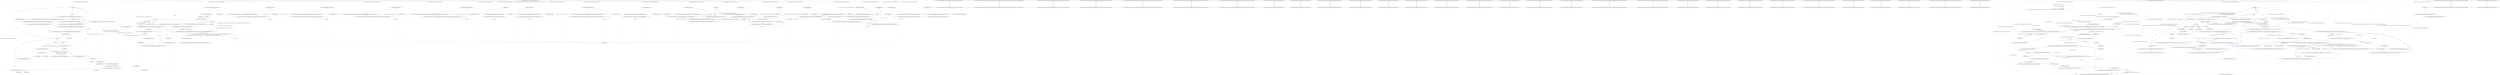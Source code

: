 digraph  {
n227 [label="QuantConnect.AlgorithmFactory.Python.Wrappers.AlgorithmPythonWrapper", span=""];
n0 [cluster="QuantConnect.AlgorithmFactory.Python.Wrappers.AlgorithmPythonWrapper.AlgorithmPythonWrapper(string)", label="Entry QuantConnect.AlgorithmFactory.Python.Wrappers.AlgorithmPythonWrapper.AlgorithmPythonWrapper(string)", span="52-52"];
n1 [cluster="QuantConnect.AlgorithmFactory.Python.Wrappers.AlgorithmPythonWrapper.AlgorithmPythonWrapper(string)", label="Py.GIL()", span="56-56"];
n2 [cluster="QuantConnect.AlgorithmFactory.Python.Wrappers.AlgorithmPythonWrapper.AlgorithmPythonWrapper(string)", label="Logging.Log.Trace($''AlgorithmPythonWrapper(): Python version {PythonEngine.Version}: Importing python module {moduleName}'')", span="58-58"];
n3 [cluster="QuantConnect.AlgorithmFactory.Python.Wrappers.AlgorithmPythonWrapper.AlgorithmPythonWrapper(string)", label="var module = Py.Import(moduleName)", span="60-60"];
n8 [cluster="QuantConnect.AlgorithmFactory.Python.Wrappers.AlgorithmPythonWrapper.AlgorithmPythonWrapper(string)", label="repr.StartsWith(moduleName) &&                // Must be defined in the module\r\n                            attr.TryConvert(out type) &&                  // Must be a Type\r\n                            typeof(QCAlgorithm).IsAssignableFrom(type)", span="68-70"];
n23 [cluster="Unk.GIL", label="Entry Unk.GIL", span=""];
n24 [cluster="QuantConnect.Logging.Log.Trace(string, bool)", label="Entry QuantConnect.Logging.Log.Trace(string, bool)", span="106-106"];
n4 [cluster="QuantConnect.AlgorithmFactory.Python.Wrappers.AlgorithmPythonWrapper.AlgorithmPythonWrapper(string)", label="module.Dir()", span="62-62"];
n25 [cluster="Unk.Import", label="Entry Unk.Import", span=""];
n6 [cluster="QuantConnect.AlgorithmFactory.Python.Wrappers.AlgorithmPythonWrapper.AlgorithmPythonWrapper(string)", label="var attr = module.GetAttr(name.ToString())", span="65-65"];
n5 [cluster="QuantConnect.AlgorithmFactory.Python.Wrappers.AlgorithmPythonWrapper.AlgorithmPythonWrapper(string)", label="Type type", span="64-64"];
n16 [cluster="QuantConnect.AlgorithmFactory.Python.Wrappers.AlgorithmPythonWrapper.AlgorithmPythonWrapper(string)", label="_algorithm == null", span="94-94"];
n26 [cluster="Unk.Dir", label="Entry Unk.Dir", span=""];
n7 [cluster="QuantConnect.AlgorithmFactory.Python.Wrappers.AlgorithmPythonWrapper.AlgorithmPythonWrapper(string)", label="var repr = attr.Repr().GetStringBetweenChars('\'', '\'')", span="66-66"];
n27 [cluster="Unk.ToString", label="Entry Unk.ToString", span=""];
n28 [cluster="Unk.GetAttr", label="Entry Unk.GetAttr", span=""];
n10 [cluster="QuantConnect.AlgorithmFactory.Python.Wrappers.AlgorithmPythonWrapper.AlgorithmPythonWrapper(string)", label="_algorithm = attr.Invoke()", span="74-74"];
n29 [cluster="Unk.Repr", label="Entry Unk.Repr", span=""];
n30 [cluster="Unk.GetStringBetweenChars", label="Entry Unk.GetStringBetweenChars", span=""];
n9 [cluster="QuantConnect.AlgorithmFactory.Python.Wrappers.AlgorithmPythonWrapper.AlgorithmPythonWrapper(string)", label="Logging.Log.Trace(''AlgorithmPythonWrapper(): Creating IAlgorithm instance.'')", span="72-72"];
n31 [cluster="string.StartsWith(string)", label="Entry string.StartsWith(string)", span="0-0"];
n32 [cluster="Unk.TryConvert", label="Entry Unk.TryConvert", span=""];
n33 [cluster="System.Type.IsAssignableFrom(System.Type)", label="Entry System.Type.IsAssignableFrom(System.Type)", span="0-0"];
n12 [cluster="QuantConnect.AlgorithmFactory.Python.Wrappers.AlgorithmPythonWrapper.AlgorithmPythonWrapper(string)", label="_baseAlgorithm = _algorithm.AsManagedObject(type)", span="80-80"];
n11 [cluster="QuantConnect.AlgorithmFactory.Python.Wrappers.AlgorithmPythonWrapper.AlgorithmPythonWrapper(string)", color=red, community=0, label="26: _algorithm.SetPandasConverter()", span="77-77"];
n34 [cluster="Unk.Invoke", label="Entry Unk.Invoke", span=""];
n35 [cluster="Unk.SetPandasConverter", label="Entry Unk.SetPandasConverter", span=""];
n13 [cluster="QuantConnect.AlgorithmFactory.Python.Wrappers.AlgorithmPythonWrapper.AlgorithmPythonWrapper(string)", label="_baseAlgorithm.InsightsGenerated += InsightsGenerated", span="84-84"];
n36 [cluster="Unk.AsManagedObject", label="Entry Unk.AsManagedObject", span=""];
n14 [cluster="QuantConnect.AlgorithmFactory.Python.Wrappers.AlgorithmPythonWrapper.AlgorithmPythonWrapper(string)", label="var pythonType = (_algorithm as PyObject).GetAttr(''OnData'').GetPythonType()", span="88-88"];
n15 [cluster="QuantConnect.AlgorithmFactory.Python.Wrappers.AlgorithmPythonWrapper.AlgorithmPythonWrapper(string)", label="_isOnDataDefined = pythonType.Repr().Equals(''<class \'method\'>'')", span="89-89"];
n37 [cluster="Unk.GetPythonType", label="Entry Unk.GetPythonType", span=""];
n38 [cluster="Unk.Equals", label="Entry Unk.Equals", span=""];
n17 [cluster="QuantConnect.AlgorithmFactory.Python.Wrappers.AlgorithmPythonWrapper.AlgorithmPythonWrapper(string)", label="throw new Exception(''Please ensure that one class inherits from QCAlgorithm or QCAlgorithmFramework.'');", span="96-96"];
n18 [cluster="QuantConnect.AlgorithmFactory.Python.Wrappers.AlgorithmPythonWrapper.AlgorithmPythonWrapper(string)", label=Exception, span="100-100"];
n22 [cluster="QuantConnect.AlgorithmFactory.Python.Wrappers.AlgorithmPythonWrapper.AlgorithmPythonWrapper(string)", label="Exit QuantConnect.AlgorithmFactory.Python.Wrappers.AlgorithmPythonWrapper.AlgorithmPythonWrapper(string)", span="52-52"];
n19 [cluster="QuantConnect.AlgorithmFactory.Python.Wrappers.AlgorithmPythonWrapper.AlgorithmPythonWrapper(string)", label="var interpreter = StackExceptionInterpreter.CreateFromAssemblies(AppDomain.CurrentDomain.GetAssemblies())", span="103-103"];
n20 [cluster="QuantConnect.AlgorithmFactory.Python.Wrappers.AlgorithmPythonWrapper.AlgorithmPythonWrapper(string)", label="e = interpreter.Interpret(e, interpreter)", span="104-104"];
n40 [cluster="System.AppDomain.GetAssemblies()", label="Entry System.AppDomain.GetAssemblies()", span="0-0"];
n41 [cluster="QuantConnect.Exceptions.StackExceptionInterpreter.CreateFromAssemblies(System.Collections.Generic.IEnumerable<System.Reflection.Assembly>)", label="Entry QuantConnect.Exceptions.StackExceptionInterpreter.CreateFromAssemblies(System.Collections.Generic.IEnumerable<System.Reflection.Assembly>)", span="109-109"];
n21 [cluster="QuantConnect.AlgorithmFactory.Python.Wrappers.AlgorithmPythonWrapper.AlgorithmPythonWrapper(string)", label="throw new Exception($''AlgorithmPythonWrapper(): {interpreter.GetExceptionMessageHeader(e)}'');", span="106-106"];
n42 [cluster="QuantConnect.Exceptions.StackExceptionInterpreter.Interpret(System.Exception, QuantConnect.Exceptions.IExceptionInterpreter)", label="Entry QuantConnect.Exceptions.StackExceptionInterpreter.Interpret(System.Exception, QuantConnect.Exceptions.IExceptionInterpreter)", span="68-68"];
n39 [cluster="System.Exception.Exception(string)", label="Entry System.Exception.Exception(string)", span="0-0"];
n43 [cluster="QuantConnect.Exceptions.StackExceptionInterpreter.GetExceptionMessageHeader(System.Exception)", label="Entry QuantConnect.Exceptions.StackExceptionInterpreter.GetExceptionMessageHeader(System.Exception)", span="99-99"];
n44 [cluster="QuantConnect.AlgorithmFactory.Python.Wrappers.AlgorithmPythonWrapper.SetStatus(QuantConnect.AlgorithmStatus)", label="Entry QuantConnect.AlgorithmFactory.Python.Wrappers.AlgorithmPythonWrapper.SetStatus(QuantConnect.AlgorithmStatus)", span="305-305"];
n45 [cluster="QuantConnect.AlgorithmFactory.Python.Wrappers.AlgorithmPythonWrapper.SetStatus(QuantConnect.AlgorithmStatus)", label="Exit QuantConnect.AlgorithmFactory.Python.Wrappers.AlgorithmPythonWrapper.SetStatus(QuantConnect.AlgorithmStatus)", span="305-305"];
n46 [cluster="QuantConnect.AlgorithmFactory.Python.Wrappers.AlgorithmPythonWrapper.SetAvailableDataTypes(System.Collections.Generic.Dictionary<QuantConnect.SecurityType, System.Collections.Generic.List<QuantConnect.TickType>>)", label="Entry QuantConnect.AlgorithmFactory.Python.Wrappers.AlgorithmPythonWrapper.SetAvailableDataTypes(System.Collections.Generic.Dictionary<QuantConnect.SecurityType, System.Collections.Generic.List<QuantConnect.TickType>>)", span="311-311"];
n47 [cluster="QuantConnect.AlgorithmFactory.Python.Wrappers.AlgorithmPythonWrapper.SetAvailableDataTypes(System.Collections.Generic.Dictionary<QuantConnect.SecurityType, System.Collections.Generic.List<QuantConnect.TickType>>)", label="Exit QuantConnect.AlgorithmFactory.Python.Wrappers.AlgorithmPythonWrapper.SetAvailableDataTypes(System.Collections.Generic.Dictionary<QuantConnect.SecurityType, System.Collections.Generic.List<QuantConnect.TickType>>)", span="311-311"];
n48 [cluster="QuantConnect.AlgorithmFactory.Python.Wrappers.AlgorithmPythonWrapper.SetOptionChainProvider(QuantConnect.Interfaces.IOptionChainProvider)", label="Entry QuantConnect.AlgorithmFactory.Python.Wrappers.AlgorithmPythonWrapper.SetOptionChainProvider(QuantConnect.Interfaces.IOptionChainProvider)", span="317-317"];
n49 [cluster="QuantConnect.AlgorithmFactory.Python.Wrappers.AlgorithmPythonWrapper.SetOptionChainProvider(QuantConnect.Interfaces.IOptionChainProvider)", label="Exit QuantConnect.AlgorithmFactory.Python.Wrappers.AlgorithmPythonWrapper.SetOptionChainProvider(QuantConnect.Interfaces.IOptionChainProvider)", span="317-317"];
n50 [cluster="QuantConnect.AlgorithmFactory.Python.Wrappers.AlgorithmPythonWrapper.SetFutureChainProvider(QuantConnect.Interfaces.IFutureChainProvider)", label="Entry QuantConnect.AlgorithmFactory.Python.Wrappers.AlgorithmPythonWrapper.SetFutureChainProvider(QuantConnect.Interfaces.IFutureChainProvider)", span="323-323"];
n51 [cluster="QuantConnect.AlgorithmFactory.Python.Wrappers.AlgorithmPythonWrapper.SetFutureChainProvider(QuantConnect.Interfaces.IFutureChainProvider)", label="Exit QuantConnect.AlgorithmFactory.Python.Wrappers.AlgorithmPythonWrapper.SetFutureChainProvider(QuantConnect.Interfaces.IFutureChainProvider)", span="323-323"];
n52 [cluster="QuantConnect.AlgorithmFactory.Python.Wrappers.AlgorithmPythonWrapper.AddSecurity(QuantConnect.SecurityType, string, QuantConnect.Resolution, string, bool, decimal, bool)", label="Entry QuantConnect.AlgorithmFactory.Python.Wrappers.AlgorithmPythonWrapper.AddSecurity(QuantConnect.SecurityType, string, QuantConnect.Resolution, string, bool, decimal, bool)", span="377-377"];
n53 [cluster="QuantConnect.AlgorithmFactory.Python.Wrappers.AlgorithmPythonWrapper.AddSecurity(QuantConnect.SecurityType, string, QuantConnect.Resolution, string, bool, decimal, bool)", label="Exit QuantConnect.AlgorithmFactory.Python.Wrappers.AlgorithmPythonWrapper.AddSecurity(QuantConnect.SecurityType, string, QuantConnect.Resolution, string, bool, decimal, bool)", span="377-377"];
n54 [cluster="QuantConnect.AlgorithmFactory.Python.Wrappers.AlgorithmPythonWrapper.AddFutureContract(QuantConnect.Symbol, QuantConnect.Resolution, bool, decimal)", label="Entry QuantConnect.AlgorithmFactory.Python.Wrappers.AlgorithmPythonWrapper.AddFutureContract(QuantConnect.Symbol, QuantConnect.Resolution, bool, decimal)", span="388-388"];
n55 [cluster="QuantConnect.AlgorithmFactory.Python.Wrappers.AlgorithmPythonWrapper.AddFutureContract(QuantConnect.Symbol, QuantConnect.Resolution, bool, decimal)", label="Exit QuantConnect.AlgorithmFactory.Python.Wrappers.AlgorithmPythonWrapper.AddFutureContract(QuantConnect.Symbol, QuantConnect.Resolution, bool, decimal)", span="388-388"];
n56 [cluster="QuantConnect.AlgorithmFactory.Python.Wrappers.AlgorithmPythonWrapper.AddOptionContract(QuantConnect.Symbol, QuantConnect.Resolution, bool, decimal)", label="Entry QuantConnect.AlgorithmFactory.Python.Wrappers.AlgorithmPythonWrapper.AddOptionContract(QuantConnect.Symbol, QuantConnect.Resolution, bool, decimal)", span="399-399"];
n57 [cluster="QuantConnect.AlgorithmFactory.Python.Wrappers.AlgorithmPythonWrapper.AddOptionContract(QuantConnect.Symbol, QuantConnect.Resolution, bool, decimal)", label="Exit QuantConnect.AlgorithmFactory.Python.Wrappers.AlgorithmPythonWrapper.AddOptionContract(QuantConnect.Symbol, QuantConnect.Resolution, bool, decimal)", span="399-399"];
n58 [cluster="QuantConnect.AlgorithmFactory.Python.Wrappers.AlgorithmPythonWrapper.Debug(string)", label="Entry QuantConnect.AlgorithmFactory.Python.Wrappers.AlgorithmPythonWrapper.Debug(string)", span="406-406"];
n59 [cluster="QuantConnect.AlgorithmFactory.Python.Wrappers.AlgorithmPythonWrapper.Debug(string)", label="Exit QuantConnect.AlgorithmFactory.Python.Wrappers.AlgorithmPythonWrapper.Debug(string)", span="406-406"];
n60 [cluster="QuantConnect.AlgorithmFactory.Python.Wrappers.AlgorithmPythonWrapper.Error(string)", label="Entry QuantConnect.AlgorithmFactory.Python.Wrappers.AlgorithmPythonWrapper.Error(string)", span="412-412"];
n61 [cluster="QuantConnect.AlgorithmFactory.Python.Wrappers.AlgorithmPythonWrapper.Error(string)", label="Exit QuantConnect.AlgorithmFactory.Python.Wrappers.AlgorithmPythonWrapper.Error(string)", span="412-412"];
n62 [cluster="QuantConnect.AlgorithmFactory.Python.Wrappers.AlgorithmPythonWrapper.AddChart(QuantConnect.Chart)", label="Entry QuantConnect.AlgorithmFactory.Python.Wrappers.AlgorithmPythonWrapper.AddChart(QuantConnect.Chart)", span="418-418"];
n63 [cluster="QuantConnect.AlgorithmFactory.Python.Wrappers.AlgorithmPythonWrapper.AddChart(QuantConnect.Chart)", label="Exit QuantConnect.AlgorithmFactory.Python.Wrappers.AlgorithmPythonWrapper.AddChart(QuantConnect.Chart)", span="418-418"];
n64 [cluster="QuantConnect.AlgorithmFactory.Python.Wrappers.AlgorithmPythonWrapper.GetChartUpdates(bool)", label="Entry QuantConnect.AlgorithmFactory.Python.Wrappers.AlgorithmPythonWrapper.GetChartUpdates(bool)", span="425-425"];
n65 [cluster="QuantConnect.AlgorithmFactory.Python.Wrappers.AlgorithmPythonWrapper.GetChartUpdates(bool)", label="Exit QuantConnect.AlgorithmFactory.Python.Wrappers.AlgorithmPythonWrapper.GetChartUpdates(bool)", span="425-425"];
n66 [cluster="QuantConnect.AlgorithmFactory.Python.Wrappers.AlgorithmPythonWrapper.GetLocked()", label="Entry QuantConnect.AlgorithmFactory.Python.Wrappers.AlgorithmPythonWrapper.GetLocked()", span="430-430"];
n67 [cluster="QuantConnect.AlgorithmFactory.Python.Wrappers.AlgorithmPythonWrapper.GetLocked()", label="Exit QuantConnect.AlgorithmFactory.Python.Wrappers.AlgorithmPythonWrapper.GetLocked()", span="430-430"];
n68 [cluster="QuantConnect.AlgorithmFactory.Python.Wrappers.AlgorithmPythonWrapper.GetParameter(string)", label="Entry QuantConnect.AlgorithmFactory.Python.Wrappers.AlgorithmPythonWrapper.GetParameter(string)", span="438-438"];
n69 [cluster="QuantConnect.AlgorithmFactory.Python.Wrappers.AlgorithmPythonWrapper.GetParameter(string)", label="Exit QuantConnect.AlgorithmFactory.Python.Wrappers.AlgorithmPythonWrapper.GetParameter(string)", span="438-438"];
n70 [cluster="QuantConnect.AlgorithmFactory.Python.Wrappers.AlgorithmPythonWrapper.GetWarmupHistoryRequests()", label="Entry QuantConnect.AlgorithmFactory.Python.Wrappers.AlgorithmPythonWrapper.GetWarmupHistoryRequests()", span="444-444"];
n71 [cluster="QuantConnect.AlgorithmFactory.Python.Wrappers.AlgorithmPythonWrapper.GetWarmupHistoryRequests()", label="Exit QuantConnect.AlgorithmFactory.Python.Wrappers.AlgorithmPythonWrapper.GetWarmupHistoryRequests()", span="444-444"];
n72 [cluster="QuantConnect.AlgorithmFactory.Python.Wrappers.AlgorithmPythonWrapper.Initialize()", label="Entry QuantConnect.AlgorithmFactory.Python.Wrappers.AlgorithmPythonWrapper.Initialize()", span="449-449"];
n73 [cluster="QuantConnect.AlgorithmFactory.Python.Wrappers.AlgorithmPythonWrapper.Initialize()", label="Py.GIL()", span="451-451"];
n74 [cluster="QuantConnect.AlgorithmFactory.Python.Wrappers.AlgorithmPythonWrapper.Initialize()", label="_algorithm.Initialize()", span="453-453"];
n75 [cluster="QuantConnect.AlgorithmFactory.Python.Wrappers.AlgorithmPythonWrapper.Initialize()", label="Exit QuantConnect.AlgorithmFactory.Python.Wrappers.AlgorithmPythonWrapper.Initialize()", span="449-449"];
n76 [cluster="Unk.Initialize", label="Entry Unk.Initialize", span=""];
n77 [cluster="QuantConnect.AlgorithmFactory.Python.Wrappers.AlgorithmPythonWrapper.Liquidate(QuantConnect.Symbol, string)", label="Entry QuantConnect.AlgorithmFactory.Python.Wrappers.AlgorithmPythonWrapper.Liquidate(QuantConnect.Symbol, string)", span="463-463"];
n78 [cluster="QuantConnect.AlgorithmFactory.Python.Wrappers.AlgorithmPythonWrapper.Liquidate(QuantConnect.Symbol, string)", label="Exit QuantConnect.AlgorithmFactory.Python.Wrappers.AlgorithmPythonWrapper.Liquidate(QuantConnect.Symbol, string)", span="463-463"];
n79 [cluster="QuantConnect.AlgorithmFactory.Python.Wrappers.AlgorithmPythonWrapper.Log(string)", label="Entry QuantConnect.AlgorithmFactory.Python.Wrappers.AlgorithmPythonWrapper.Log(string)", span="469-469"];
n80 [cluster="QuantConnect.AlgorithmFactory.Python.Wrappers.AlgorithmPythonWrapper.Log(string)", label="Exit QuantConnect.AlgorithmFactory.Python.Wrappers.AlgorithmPythonWrapper.Log(string)", span="469-469"];
n81 [cluster="QuantConnect.AlgorithmFactory.Python.Wrappers.AlgorithmPythonWrapper.OnBrokerageDisconnect()", label="Entry QuantConnect.AlgorithmFactory.Python.Wrappers.AlgorithmPythonWrapper.OnBrokerageDisconnect()", span="474-474"];
n82 [cluster="QuantConnect.AlgorithmFactory.Python.Wrappers.AlgorithmPythonWrapper.OnBrokerageDisconnect()", label="Py.GIL()", span="476-476"];
n83 [cluster="QuantConnect.AlgorithmFactory.Python.Wrappers.AlgorithmPythonWrapper.OnBrokerageDisconnect()", label="_algorithm.OnBrokerageDisconnect()", span="478-478"];
n84 [cluster="QuantConnect.AlgorithmFactory.Python.Wrappers.AlgorithmPythonWrapper.OnBrokerageDisconnect()", label="Exit QuantConnect.AlgorithmFactory.Python.Wrappers.AlgorithmPythonWrapper.OnBrokerageDisconnect()", span="474-474"];
n85 [cluster="Unk.OnBrokerageDisconnect", label="Entry Unk.OnBrokerageDisconnect", span=""];
n86 [cluster="QuantConnect.AlgorithmFactory.Python.Wrappers.AlgorithmPythonWrapper.OnBrokerageMessage(QuantConnect.Brokerages.BrokerageMessageEvent)", label="Entry QuantConnect.AlgorithmFactory.Python.Wrappers.AlgorithmPythonWrapper.OnBrokerageMessage(QuantConnect.Brokerages.BrokerageMessageEvent)", span="485-485"];
n87 [cluster="QuantConnect.AlgorithmFactory.Python.Wrappers.AlgorithmPythonWrapper.OnBrokerageMessage(QuantConnect.Brokerages.BrokerageMessageEvent)", label="Py.GIL()", span="487-487"];
n88 [cluster="QuantConnect.AlgorithmFactory.Python.Wrappers.AlgorithmPythonWrapper.OnBrokerageMessage(QuantConnect.Brokerages.BrokerageMessageEvent)", label="_algorithm.OnBrokerageMessage(messageEvent)", span="489-489"];
n89 [cluster="QuantConnect.AlgorithmFactory.Python.Wrappers.AlgorithmPythonWrapper.OnBrokerageMessage(QuantConnect.Brokerages.BrokerageMessageEvent)", label="Exit QuantConnect.AlgorithmFactory.Python.Wrappers.AlgorithmPythonWrapper.OnBrokerageMessage(QuantConnect.Brokerages.BrokerageMessageEvent)", span="485-485"];
n90 [cluster="Unk.OnBrokerageMessage", label="Entry Unk.OnBrokerageMessage", span=""];
n91 [cluster="QuantConnect.AlgorithmFactory.Python.Wrappers.AlgorithmPythonWrapper.OnBrokerageReconnect()", label="Entry QuantConnect.AlgorithmFactory.Python.Wrappers.AlgorithmPythonWrapper.OnBrokerageReconnect()", span="496-496"];
n92 [cluster="QuantConnect.AlgorithmFactory.Python.Wrappers.AlgorithmPythonWrapper.OnBrokerageReconnect()", label="Py.GIL()", span="498-498"];
n93 [cluster="QuantConnect.AlgorithmFactory.Python.Wrappers.AlgorithmPythonWrapper.OnBrokerageReconnect()", label="_algorithm.OnBrokerageReconnect()", span="500-500"];
n94 [cluster="QuantConnect.AlgorithmFactory.Python.Wrappers.AlgorithmPythonWrapper.OnBrokerageReconnect()", label="Exit QuantConnect.AlgorithmFactory.Python.Wrappers.AlgorithmPythonWrapper.OnBrokerageReconnect()", span="496-496"];
n95 [cluster="Unk.OnBrokerageReconnect", label="Entry Unk.OnBrokerageReconnect", span=""];
n96 [cluster="QuantConnect.AlgorithmFactory.Python.Wrappers.AlgorithmPythonWrapper.OnData(QuantConnect.Data.Slice)", label="Entry QuantConnect.AlgorithmFactory.Python.Wrappers.AlgorithmPythonWrapper.OnData(QuantConnect.Data.Slice)", span="508-508"];
n97 [cluster="QuantConnect.AlgorithmFactory.Python.Wrappers.AlgorithmPythonWrapper.OnData(QuantConnect.Data.Slice)", label=_isOnDataDefined, span="510-510"];
n99 [cluster="QuantConnect.AlgorithmFactory.Python.Wrappers.AlgorithmPythonWrapper.OnData(QuantConnect.Data.Slice)", label="_algorithm.OnData(SubscriptionManager.HasCustomData ? new PythonSlice(slice) : slice)", span="514-514"];
n98 [cluster="QuantConnect.AlgorithmFactory.Python.Wrappers.AlgorithmPythonWrapper.OnData(QuantConnect.Data.Slice)", label="Py.GIL()", span="512-512"];
n100 [cluster="QuantConnect.AlgorithmFactory.Python.Wrappers.AlgorithmPythonWrapper.OnData(QuantConnect.Data.Slice)", label="Exit QuantConnect.AlgorithmFactory.Python.Wrappers.AlgorithmPythonWrapper.OnData(QuantConnect.Data.Slice)", span="508-508"];
n101 [cluster="QuantConnect.Python.PythonSlice.PythonSlice(QuantConnect.Data.Slice)", label="Entry QuantConnect.Python.PythonSlice.PythonSlice(QuantConnect.Data.Slice)", span="57-57"];
n102 [cluster="Unk.OnData", label="Entry Unk.OnData", span=""];
n103 [cluster="QuantConnect.AlgorithmFactory.Python.Wrappers.AlgorithmPythonWrapper.OnFrameworkData(QuantConnect.Data.Slice)", label="Entry QuantConnect.AlgorithmFactory.Python.Wrappers.AlgorithmPythonWrapper.OnFrameworkData(QuantConnect.Data.Slice)", span="523-523"];
n104 [cluster="QuantConnect.AlgorithmFactory.Python.Wrappers.AlgorithmPythonWrapper.OnFrameworkData(QuantConnect.Data.Slice)", label="Py.GIL()", span="525-525"];
n105 [cluster="QuantConnect.AlgorithmFactory.Python.Wrappers.AlgorithmPythonWrapper.OnFrameworkData(QuantConnect.Data.Slice)", label="_algorithm.OnFrameworkData(slice)", span="527-527"];
n106 [cluster="QuantConnect.AlgorithmFactory.Python.Wrappers.AlgorithmPythonWrapper.OnFrameworkData(QuantConnect.Data.Slice)", label="Exit QuantConnect.AlgorithmFactory.Python.Wrappers.AlgorithmPythonWrapper.OnFrameworkData(QuantConnect.Data.Slice)", span="523-523"];
n107 [cluster="Unk.OnFrameworkData", label="Entry Unk.OnFrameworkData", span=""];
n108 [cluster="QuantConnect.AlgorithmFactory.Python.Wrappers.AlgorithmPythonWrapper.OnEndOfAlgorithm()", label="Entry QuantConnect.AlgorithmFactory.Python.Wrappers.AlgorithmPythonWrapper.OnEndOfAlgorithm()", span="534-534"];
n109 [cluster="QuantConnect.AlgorithmFactory.Python.Wrappers.AlgorithmPythonWrapper.OnEndOfAlgorithm()", label="Py.GIL()", span="536-536"];
n110 [cluster="QuantConnect.AlgorithmFactory.Python.Wrappers.AlgorithmPythonWrapper.OnEndOfAlgorithm()", label="_algorithm.OnEndOfAlgorithm()", span="538-538"];
n111 [cluster="QuantConnect.AlgorithmFactory.Python.Wrappers.AlgorithmPythonWrapper.OnEndOfAlgorithm()", label="Exit QuantConnect.AlgorithmFactory.Python.Wrappers.AlgorithmPythonWrapper.OnEndOfAlgorithm()", span="534-534"];
n112 [cluster="Unk.OnEndOfAlgorithm", label="Entry Unk.OnEndOfAlgorithm", span=""];
n113 [cluster="QuantConnect.AlgorithmFactory.Python.Wrappers.AlgorithmPythonWrapper.OnEndOfDay()", label="Entry QuantConnect.AlgorithmFactory.Python.Wrappers.AlgorithmPythonWrapper.OnEndOfDay()", span="546-546"];
n114 [cluster="QuantConnect.AlgorithmFactory.Python.Wrappers.AlgorithmPythonWrapper.OnEndOfDay()", label="Py.GIL()", span="550-550"];
n115 [cluster="QuantConnect.AlgorithmFactory.Python.Wrappers.AlgorithmPythonWrapper.OnEndOfDay()", label="_algorithm.OnEndOfDay()", span="552-552"];
n116 [cluster="QuantConnect.AlgorithmFactory.Python.Wrappers.AlgorithmPythonWrapper.OnEndOfDay()", label=PythonException, span="557-557"];
n119 [cluster="QuantConnect.AlgorithmFactory.Python.Wrappers.AlgorithmPythonWrapper.OnEndOfDay()", label="Exit QuantConnect.AlgorithmFactory.Python.Wrappers.AlgorithmPythonWrapper.OnEndOfDay()", span="546-546"];
n120 [cluster="Unk.OnEndOfDay", label="Entry Unk.OnEndOfDay", span=""];
n117 [cluster="QuantConnect.AlgorithmFactory.Python.Wrappers.AlgorithmPythonWrapper.OnEndOfDay()", label="!exception.Message.StartsWith(''TypeError : OnEndOfDay()'')", span="559-559"];
n118 [cluster="QuantConnect.AlgorithmFactory.Python.Wrappers.AlgorithmPythonWrapper.OnEndOfDay()", label="_baseAlgorithm.SetRunTimeError(exception)", span="561-561"];
n121 [cluster="Unk.StartsWith", label="Entry Unk.StartsWith", span=""];
n122 [cluster="Unk.SetRunTimeError", label="Entry Unk.SetRunTimeError", span=""];
n123 [cluster="QuantConnect.AlgorithmFactory.Python.Wrappers.AlgorithmPythonWrapper.OnEndOfDay(QuantConnect.Symbol)", label="Entry QuantConnect.AlgorithmFactory.Python.Wrappers.AlgorithmPythonWrapper.OnEndOfDay(QuantConnect.Symbol)", span="574-574"];
n124 [cluster="QuantConnect.AlgorithmFactory.Python.Wrappers.AlgorithmPythonWrapper.OnEndOfDay(QuantConnect.Symbol)", label="Py.GIL()", span="578-578"];
n125 [cluster="QuantConnect.AlgorithmFactory.Python.Wrappers.AlgorithmPythonWrapper.OnEndOfDay(QuantConnect.Symbol)", label="_algorithm.OnEndOfDay(symbol)", span="580-580"];
n126 [cluster="QuantConnect.AlgorithmFactory.Python.Wrappers.AlgorithmPythonWrapper.OnEndOfDay(QuantConnect.Symbol)", label=PythonException, span="585-585"];
n129 [cluster="QuantConnect.AlgorithmFactory.Python.Wrappers.AlgorithmPythonWrapper.OnEndOfDay(QuantConnect.Symbol)", label="Exit QuantConnect.AlgorithmFactory.Python.Wrappers.AlgorithmPythonWrapper.OnEndOfDay(QuantConnect.Symbol)", span="574-574"];
n127 [cluster="QuantConnect.AlgorithmFactory.Python.Wrappers.AlgorithmPythonWrapper.OnEndOfDay(QuantConnect.Symbol)", label="!exception.Message.StartsWith(''TypeError : OnEndOfDay()'')", span="587-587"];
n128 [cluster="QuantConnect.AlgorithmFactory.Python.Wrappers.AlgorithmPythonWrapper.OnEndOfDay(QuantConnect.Symbol)", label="_baseAlgorithm.SetRunTimeError(exception)", span="589-589"];
n130 [cluster="QuantConnect.AlgorithmFactory.Python.Wrappers.AlgorithmPythonWrapper.OnMarginCall(System.Collections.Generic.List<QuantConnect.Orders.SubmitOrderRequest>)", label="Entry QuantConnect.AlgorithmFactory.Python.Wrappers.AlgorithmPythonWrapper.OnMarginCall(System.Collections.Generic.List<QuantConnect.Orders.SubmitOrderRequest>)", span="598-598"];
n131 [cluster="QuantConnect.AlgorithmFactory.Python.Wrappers.AlgorithmPythonWrapper.OnMarginCall(System.Collections.Generic.List<QuantConnect.Orders.SubmitOrderRequest>)", label="Py.GIL()", span="602-602"];
n132 [cluster="QuantConnect.AlgorithmFactory.Python.Wrappers.AlgorithmPythonWrapper.OnMarginCall(System.Collections.Generic.List<QuantConnect.Orders.SubmitOrderRequest>)", label="var pyRequests = _algorithm.OnMarginCall(requests) as PyObject", span="604-604"];
n135 [cluster="QuantConnect.AlgorithmFactory.Python.Wrappers.AlgorithmPythonWrapper.OnMarginCall(System.Collections.Generic.List<QuantConnect.Orders.SubmitOrderRequest>)", label="requests.Clear()", span="612-612"];
n139 [cluster="QuantConnect.AlgorithmFactory.Python.Wrappers.AlgorithmPythonWrapper.OnMarginCall(System.Collections.Generic.List<QuantConnect.Orders.SubmitOrderRequest>)", label="requests.Add(request)", span="619-619"];
n140 [cluster="QuantConnect.AlgorithmFactory.Python.Wrappers.AlgorithmPythonWrapper.OnMarginCall(System.Collections.Generic.List<QuantConnect.Orders.SubmitOrderRequest>)", label="requests.Count == 0", span="624-624"];
n144 [cluster="QuantConnect.AlgorithmFactory.Python.Wrappers.AlgorithmPythonWrapper.OnMarginCall(System.Collections.Generic.List<QuantConnect.Orders.SubmitOrderRequest>)", label="_baseAlgorithm.OnMarginCall(requests)", span="635-635"];
n133 [cluster="QuantConnect.AlgorithmFactory.Python.Wrappers.AlgorithmPythonWrapper.OnMarginCall(System.Collections.Generic.List<QuantConnect.Orders.SubmitOrderRequest>)", label="pyRequests == null || !pyRequests.IsIterable()", span="607-607"];
n147 [cluster="Unk.OnMarginCall", label="Entry Unk.OnMarginCall", span=""];
n136 [cluster="QuantConnect.AlgorithmFactory.Python.Wrappers.AlgorithmPythonWrapper.OnMarginCall(System.Collections.Generic.List<QuantConnect.Orders.SubmitOrderRequest>)", label=pyRequests, span="614-614"];
n134 [cluster="QuantConnect.AlgorithmFactory.Python.Wrappers.AlgorithmPythonWrapper.OnMarginCall(System.Collections.Generic.List<QuantConnect.Orders.SubmitOrderRequest>)", label="throw new Exception(''OnMarginCall must return a non-empty list of SubmitOrderRequest'');", span="609-609"];
n148 [cluster="Unk.IsIterable", label="Entry Unk.IsIterable", span=""];
n149 [cluster="System.Collections.Generic.List<T>.Clear()", label="Entry System.Collections.Generic.List<T>.Clear()", span="0-0"];
n137 [cluster="QuantConnect.AlgorithmFactory.Python.Wrappers.AlgorithmPythonWrapper.OnMarginCall(System.Collections.Generic.List<QuantConnect.Orders.SubmitOrderRequest>)", label="SubmitOrderRequest request", span="616-616"];
n138 [cluster="QuantConnect.AlgorithmFactory.Python.Wrappers.AlgorithmPythonWrapper.OnMarginCall(System.Collections.Generic.List<QuantConnect.Orders.SubmitOrderRequest>)", label="TryConvert(pyRequest, out request)", span="617-617"];
n150 [cluster="QuantConnect.AlgorithmFactory.Python.Wrappers.AlgorithmPythonWrapper.TryConvert<T>(PyObject, out T)", label="Entry QuantConnect.AlgorithmFactory.Python.Wrappers.AlgorithmPythonWrapper.TryConvert<T>(PyObject, out T)", span="829-829"];
n151 [cluster="System.Collections.Generic.List<T>.Add(T)", label="Entry System.Collections.Generic.List<T>.Add(T)", span="0-0"];
n141 [cluster="QuantConnect.AlgorithmFactory.Python.Wrappers.AlgorithmPythonWrapper.OnMarginCall(System.Collections.Generic.List<QuantConnect.Orders.SubmitOrderRequest>)", label="throw new Exception(''OnMarginCall must return a non-empty list of SubmitOrderRequest'');", span="626-626"];
n142 [cluster="QuantConnect.AlgorithmFactory.Python.Wrappers.AlgorithmPythonWrapper.OnMarginCall(System.Collections.Generic.List<QuantConnect.Orders.SubmitOrderRequest>)", label=PythonException, span="630-630"];
n146 [cluster="QuantConnect.AlgorithmFactory.Python.Wrappers.AlgorithmPythonWrapper.OnMarginCall(System.Collections.Generic.List<QuantConnect.Orders.SubmitOrderRequest>)", label="Exit QuantConnect.AlgorithmFactory.Python.Wrappers.AlgorithmPythonWrapper.OnMarginCall(System.Collections.Generic.List<QuantConnect.Orders.SubmitOrderRequest>)", span="598-598"];
n143 [cluster="QuantConnect.AlgorithmFactory.Python.Wrappers.AlgorithmPythonWrapper.OnMarginCall(System.Collections.Generic.List<QuantConnect.Orders.SubmitOrderRequest>)", label="pythonException.Message.Contains(''TypeError : No method matches given arguments'')", span="633-633"];
n145 [cluster="QuantConnect.AlgorithmFactory.Python.Wrappers.AlgorithmPythonWrapper.OnMarginCall(System.Collections.Generic.List<QuantConnect.Orders.SubmitOrderRequest>)", label="throw pythonException;", span="640-640"];
n152 [cluster="Unk.Contains", label="Entry Unk.Contains", span=""];
n153 [cluster="QuantConnect.Interfaces.IAlgorithm.OnMarginCall(System.Collections.Generic.List<QuantConnect.Orders.SubmitOrderRequest>)", label="Entry QuantConnect.Interfaces.IAlgorithm.OnMarginCall(System.Collections.Generic.List<QuantConnect.Orders.SubmitOrderRequest>)", span="432-432"];
n154 [cluster="QuantConnect.AlgorithmFactory.Python.Wrappers.AlgorithmPythonWrapper.OnMarginCallWarning()", label="Entry QuantConnect.AlgorithmFactory.Python.Wrappers.AlgorithmPythonWrapper.OnMarginCallWarning()", span="648-648"];
n155 [cluster="QuantConnect.AlgorithmFactory.Python.Wrappers.AlgorithmPythonWrapper.OnMarginCallWarning()", label="Py.GIL()", span="650-650"];
n156 [cluster="QuantConnect.AlgorithmFactory.Python.Wrappers.AlgorithmPythonWrapper.OnMarginCallWarning()", label="_algorithm.OnMarginCallWarning()", span="652-652"];
n157 [cluster="QuantConnect.AlgorithmFactory.Python.Wrappers.AlgorithmPythonWrapper.OnMarginCallWarning()", label="Exit QuantConnect.AlgorithmFactory.Python.Wrappers.AlgorithmPythonWrapper.OnMarginCallWarning()", span="648-648"];
n158 [cluster="Unk.OnMarginCallWarning", label="Entry Unk.OnMarginCallWarning", span=""];
n159 [cluster="QuantConnect.AlgorithmFactory.Python.Wrappers.AlgorithmPythonWrapper.OnOrderEvent(QuantConnect.Orders.OrderEvent)", label="Entry QuantConnect.AlgorithmFactory.Python.Wrappers.AlgorithmPythonWrapper.OnOrderEvent(QuantConnect.Orders.OrderEvent)", span="661-661"];
n160 [cluster="QuantConnect.AlgorithmFactory.Python.Wrappers.AlgorithmPythonWrapper.OnOrderEvent(QuantConnect.Orders.OrderEvent)", label="Py.GIL()", span="663-663"];
n161 [cluster="QuantConnect.AlgorithmFactory.Python.Wrappers.AlgorithmPythonWrapper.OnOrderEvent(QuantConnect.Orders.OrderEvent)", label="_algorithm.OnOrderEvent(newEvent)", span="665-665"];
n162 [cluster="QuantConnect.AlgorithmFactory.Python.Wrappers.AlgorithmPythonWrapper.OnOrderEvent(QuantConnect.Orders.OrderEvent)", label="Exit QuantConnect.AlgorithmFactory.Python.Wrappers.AlgorithmPythonWrapper.OnOrderEvent(QuantConnect.Orders.OrderEvent)", span="661-661"];
n163 [cluster="Unk.OnOrderEvent", label="Entry Unk.OnOrderEvent", span=""];
n164 [cluster="QuantConnect.AlgorithmFactory.Python.Wrappers.AlgorithmPythonWrapper.OnAssignmentOrderEvent(QuantConnect.Orders.OrderEvent)", label="Entry QuantConnect.AlgorithmFactory.Python.Wrappers.AlgorithmPythonWrapper.OnAssignmentOrderEvent(QuantConnect.Orders.OrderEvent)", span="674-674"];
n165 [cluster="QuantConnect.AlgorithmFactory.Python.Wrappers.AlgorithmPythonWrapper.OnAssignmentOrderEvent(QuantConnect.Orders.OrderEvent)", label="Py.GIL()", span="676-676"];
n166 [cluster="QuantConnect.AlgorithmFactory.Python.Wrappers.AlgorithmPythonWrapper.OnAssignmentOrderEvent(QuantConnect.Orders.OrderEvent)", label="_algorithm.OnAssignmentOrderEvent(assignmentEvent)", span="678-678"];
n167 [cluster="QuantConnect.AlgorithmFactory.Python.Wrappers.AlgorithmPythonWrapper.OnAssignmentOrderEvent(QuantConnect.Orders.OrderEvent)", label="Exit QuantConnect.AlgorithmFactory.Python.Wrappers.AlgorithmPythonWrapper.OnAssignmentOrderEvent(QuantConnect.Orders.OrderEvent)", span="674-674"];
n168 [cluster="Unk.OnAssignmentOrderEvent", label="Entry Unk.OnAssignmentOrderEvent", span=""];
n169 [cluster="QuantConnect.AlgorithmFactory.Python.Wrappers.AlgorithmPythonWrapper.OnSecuritiesChanged(QuantConnect.Data.UniverseSelection.SecurityChanges)", label="Entry QuantConnect.AlgorithmFactory.Python.Wrappers.AlgorithmPythonWrapper.OnSecuritiesChanged(QuantConnect.Data.UniverseSelection.SecurityChanges)", span="686-686"];
n170 [cluster="QuantConnect.AlgorithmFactory.Python.Wrappers.AlgorithmPythonWrapper.OnSecuritiesChanged(QuantConnect.Data.UniverseSelection.SecurityChanges)", label="Py.GIL()", span="688-688"];
n171 [cluster="QuantConnect.AlgorithmFactory.Python.Wrappers.AlgorithmPythonWrapper.OnSecuritiesChanged(QuantConnect.Data.UniverseSelection.SecurityChanges)", label="_algorithm.OnSecuritiesChanged(changes)", span="690-690"];
n172 [cluster="QuantConnect.AlgorithmFactory.Python.Wrappers.AlgorithmPythonWrapper.OnSecuritiesChanged(QuantConnect.Data.UniverseSelection.SecurityChanges)", label="Exit QuantConnect.AlgorithmFactory.Python.Wrappers.AlgorithmPythonWrapper.OnSecuritiesChanged(QuantConnect.Data.UniverseSelection.SecurityChanges)", span="686-686"];
n173 [cluster="Unk.OnSecuritiesChanged", label="Entry Unk.OnSecuritiesChanged", span=""];
n174 [cluster="QuantConnect.AlgorithmFactory.Python.Wrappers.AlgorithmPythonWrapper.OnFrameworkSecuritiesChanged(QuantConnect.Data.UniverseSelection.SecurityChanges)", label="Entry QuantConnect.AlgorithmFactory.Python.Wrappers.AlgorithmPythonWrapper.OnFrameworkSecuritiesChanged(QuantConnect.Data.UniverseSelection.SecurityChanges)", span="698-698"];
n175 [cluster="QuantConnect.AlgorithmFactory.Python.Wrappers.AlgorithmPythonWrapper.OnFrameworkSecuritiesChanged(QuantConnect.Data.UniverseSelection.SecurityChanges)", label="Py.GIL()", span="700-700"];
n176 [cluster="QuantConnect.AlgorithmFactory.Python.Wrappers.AlgorithmPythonWrapper.OnFrameworkSecuritiesChanged(QuantConnect.Data.UniverseSelection.SecurityChanges)", label="_algorithm.OnFrameworkSecuritiesChanged(changes)", span="702-702"];
n177 [cluster="QuantConnect.AlgorithmFactory.Python.Wrappers.AlgorithmPythonWrapper.OnFrameworkSecuritiesChanged(QuantConnect.Data.UniverseSelection.SecurityChanges)", label="Exit QuantConnect.AlgorithmFactory.Python.Wrappers.AlgorithmPythonWrapper.OnFrameworkSecuritiesChanged(QuantConnect.Data.UniverseSelection.SecurityChanges)", span="698-698"];
n178 [cluster="Unk.OnFrameworkSecuritiesChanged", label="Entry Unk.OnFrameworkSecuritiesChanged", span=""];
n179 [cluster="QuantConnect.AlgorithmFactory.Python.Wrappers.AlgorithmPythonWrapper.PostInitialize()", label="Entry QuantConnect.AlgorithmFactory.Python.Wrappers.AlgorithmPythonWrapper.PostInitialize()", span="710-710"];
n180 [cluster="QuantConnect.AlgorithmFactory.Python.Wrappers.AlgorithmPythonWrapper.PostInitialize()", label="_baseAlgorithm.PostInitialize()", span="712-712"];
n181 [cluster="QuantConnect.AlgorithmFactory.Python.Wrappers.AlgorithmPythonWrapper.PostInitialize()", label="Exit QuantConnect.AlgorithmFactory.Python.Wrappers.AlgorithmPythonWrapper.PostInitialize()", span="710-710"];
n182 [cluster="QuantConnect.Interfaces.IAlgorithm.PostInitialize()", label="Entry QuantConnect.Interfaces.IAlgorithm.PostInitialize()", span="339-339"];
n183 [cluster="QuantConnect.AlgorithmFactory.Python.Wrappers.AlgorithmPythonWrapper.OnWarmupFinished()", label="Entry QuantConnect.AlgorithmFactory.Python.Wrappers.AlgorithmPythonWrapper.OnWarmupFinished()", span="718-718"];
n184 [cluster="QuantConnect.AlgorithmFactory.Python.Wrappers.AlgorithmPythonWrapper.OnWarmupFinished()", label="Py.GIL()", span="720-720"];
n185 [cluster="QuantConnect.AlgorithmFactory.Python.Wrappers.AlgorithmPythonWrapper.OnWarmupFinished()", label="_algorithm.OnWarmupFinished()", span="722-722"];
n186 [cluster="QuantConnect.AlgorithmFactory.Python.Wrappers.AlgorithmPythonWrapper.OnWarmupFinished()", label="Exit QuantConnect.AlgorithmFactory.Python.Wrappers.AlgorithmPythonWrapper.OnWarmupFinished()", span="718-718"];
n187 [cluster="Unk.OnWarmupFinished", label="Entry Unk.OnWarmupFinished", span=""];
n188 [cluster="QuantConnect.AlgorithmFactory.Python.Wrappers.AlgorithmPythonWrapper.RemoveSecurity(QuantConnect.Symbol)", label="Entry QuantConnect.AlgorithmFactory.Python.Wrappers.AlgorithmPythonWrapper.RemoveSecurity(QuantConnect.Symbol)", span="731-731"];
n189 [cluster="QuantConnect.AlgorithmFactory.Python.Wrappers.AlgorithmPythonWrapper.RemoveSecurity(QuantConnect.Symbol)", label="Exit QuantConnect.AlgorithmFactory.Python.Wrappers.AlgorithmPythonWrapper.RemoveSecurity(QuantConnect.Symbol)", span="731-731"];
n190 [cluster="QuantConnect.AlgorithmFactory.Python.Wrappers.AlgorithmPythonWrapper.SetAlgorithmId(string)", label="Entry QuantConnect.AlgorithmFactory.Python.Wrappers.AlgorithmPythonWrapper.SetAlgorithmId(string)", span="737-737"];
n191 [cluster="QuantConnect.AlgorithmFactory.Python.Wrappers.AlgorithmPythonWrapper.SetAlgorithmId(string)", label="Exit QuantConnect.AlgorithmFactory.Python.Wrappers.AlgorithmPythonWrapper.SetAlgorithmId(string)", span="737-737"];
n192 [cluster="QuantConnect.AlgorithmFactory.Python.Wrappers.AlgorithmPythonWrapper.SetBrokerageMessageHandler(QuantConnect.Brokerages.IBrokerageMessageHandler)", label="Entry QuantConnect.AlgorithmFactory.Python.Wrappers.AlgorithmPythonWrapper.SetBrokerageMessageHandler(QuantConnect.Brokerages.IBrokerageMessageHandler)", span="746-746"];
n193 [cluster="QuantConnect.AlgorithmFactory.Python.Wrappers.AlgorithmPythonWrapper.SetBrokerageMessageHandler(QuantConnect.Brokerages.IBrokerageMessageHandler)", label="Exit QuantConnect.AlgorithmFactory.Python.Wrappers.AlgorithmPythonWrapper.SetBrokerageMessageHandler(QuantConnect.Brokerages.IBrokerageMessageHandler)", span="746-746"];
n194 [cluster="QuantConnect.AlgorithmFactory.Python.Wrappers.AlgorithmPythonWrapper.SetBrokerageModel(QuantConnect.Brokerages.IBrokerageModel)", label="Entry QuantConnect.AlgorithmFactory.Python.Wrappers.AlgorithmPythonWrapper.SetBrokerageModel(QuantConnect.Brokerages.IBrokerageModel)", span="754-754"];
n195 [cluster="QuantConnect.AlgorithmFactory.Python.Wrappers.AlgorithmPythonWrapper.SetBrokerageModel(QuantConnect.Brokerages.IBrokerageModel)", label="Exit QuantConnect.AlgorithmFactory.Python.Wrappers.AlgorithmPythonWrapper.SetBrokerageModel(QuantConnect.Brokerages.IBrokerageModel)", span="754-754"];
n196 [cluster="QuantConnect.AlgorithmFactory.Python.Wrappers.AlgorithmPythonWrapper.SetCash(decimal)", label="Entry QuantConnect.AlgorithmFactory.Python.Wrappers.AlgorithmPythonWrapper.SetCash(decimal)", span="760-760"];
n197 [cluster="QuantConnect.AlgorithmFactory.Python.Wrappers.AlgorithmPythonWrapper.SetCash(decimal)", label="Exit QuantConnect.AlgorithmFactory.Python.Wrappers.AlgorithmPythonWrapper.SetCash(decimal)", span="760-760"];
n198 [cluster="QuantConnect.AlgorithmFactory.Python.Wrappers.AlgorithmPythonWrapper.SetCash(string, decimal, decimal)", label="Entry QuantConnect.AlgorithmFactory.Python.Wrappers.AlgorithmPythonWrapper.SetCash(string, decimal, decimal)", span="768-768"];
n199 [cluster="QuantConnect.AlgorithmFactory.Python.Wrappers.AlgorithmPythonWrapper.SetCash(string, decimal, decimal)", label="Exit QuantConnect.AlgorithmFactory.Python.Wrappers.AlgorithmPythonWrapper.SetCash(string, decimal, decimal)", span="768-768"];
n200 [cluster="QuantConnect.AlgorithmFactory.Python.Wrappers.AlgorithmPythonWrapper.SetDateTime(System.DateTime)", label="Entry QuantConnect.AlgorithmFactory.Python.Wrappers.AlgorithmPythonWrapper.SetDateTime(System.DateTime)", span="774-774"];
n201 [cluster="QuantConnect.AlgorithmFactory.Python.Wrappers.AlgorithmPythonWrapper.SetDateTime(System.DateTime)", label="Exit QuantConnect.AlgorithmFactory.Python.Wrappers.AlgorithmPythonWrapper.SetDateTime(System.DateTime)", span="774-774"];
n202 [cluster="QuantConnect.AlgorithmFactory.Python.Wrappers.AlgorithmPythonWrapper.SetRunTimeError(System.Exception)", label="Entry QuantConnect.AlgorithmFactory.Python.Wrappers.AlgorithmPythonWrapper.SetRunTimeError(System.Exception)", span="780-780"];
n203 [cluster="QuantConnect.AlgorithmFactory.Python.Wrappers.AlgorithmPythonWrapper.SetRunTimeError(System.Exception)", label="Exit QuantConnect.AlgorithmFactory.Python.Wrappers.AlgorithmPythonWrapper.SetRunTimeError(System.Exception)", span="780-780"];
n204 [cluster="QuantConnect.AlgorithmFactory.Python.Wrappers.AlgorithmPythonWrapper.SetFinishedWarmingUp()", label="Entry QuantConnect.AlgorithmFactory.Python.Wrappers.AlgorithmPythonWrapper.SetFinishedWarmingUp()", span="785-785"];
n205 [cluster="QuantConnect.AlgorithmFactory.Python.Wrappers.AlgorithmPythonWrapper.SetFinishedWarmingUp()", label="_baseAlgorithm.SetFinishedWarmingUp()", span="787-787"];
n206 [cluster="QuantConnect.AlgorithmFactory.Python.Wrappers.AlgorithmPythonWrapper.SetFinishedWarmingUp()", label="OnWarmupFinished()", span="790-790"];
n208 [cluster="QuantConnect.Interfaces.IAlgorithm.SetFinishedWarmingUp()", label="Entry QuantConnect.Interfaces.IAlgorithm.SetFinishedWarmingUp()", span="588-588"];
n207 [cluster="QuantConnect.AlgorithmFactory.Python.Wrappers.AlgorithmPythonWrapper.SetFinishedWarmingUp()", label="Exit QuantConnect.AlgorithmFactory.Python.Wrappers.AlgorithmPythonWrapper.SetFinishedWarmingUp()", span="785-785"];
n209 [cluster="QuantConnect.AlgorithmFactory.Python.Wrappers.AlgorithmPythonWrapper.SetHistoryProvider(QuantConnect.Interfaces.IHistoryProvider)", label="Entry QuantConnect.AlgorithmFactory.Python.Wrappers.AlgorithmPythonWrapper.SetHistoryProvider(QuantConnect.Interfaces.IHistoryProvider)", span="797-797"];
n210 [cluster="QuantConnect.AlgorithmFactory.Python.Wrappers.AlgorithmPythonWrapper.SetHistoryProvider(QuantConnect.Interfaces.IHistoryProvider)", label="Exit QuantConnect.AlgorithmFactory.Python.Wrappers.AlgorithmPythonWrapper.SetHistoryProvider(QuantConnect.Interfaces.IHistoryProvider)", span="797-797"];
n211 [cluster="QuantConnect.AlgorithmFactory.Python.Wrappers.AlgorithmPythonWrapper.SetLiveMode(bool)", label="Entry QuantConnect.AlgorithmFactory.Python.Wrappers.AlgorithmPythonWrapper.SetLiveMode(bool)", span="803-803"];
n212 [cluster="QuantConnect.AlgorithmFactory.Python.Wrappers.AlgorithmPythonWrapper.SetLiveMode(bool)", label="Exit QuantConnect.AlgorithmFactory.Python.Wrappers.AlgorithmPythonWrapper.SetLiveMode(bool)", span="803-803"];
n213 [cluster="QuantConnect.AlgorithmFactory.Python.Wrappers.AlgorithmPythonWrapper.SetLocked()", label="Entry QuantConnect.AlgorithmFactory.Python.Wrappers.AlgorithmPythonWrapper.SetLocked()", span="808-808"];
n214 [cluster="QuantConnect.AlgorithmFactory.Python.Wrappers.AlgorithmPythonWrapper.SetLocked()", label="Exit QuantConnect.AlgorithmFactory.Python.Wrappers.AlgorithmPythonWrapper.SetLocked()", span="808-808"];
n215 [cluster="QuantConnect.AlgorithmFactory.Python.Wrappers.AlgorithmPythonWrapper.SetMaximumOrders(int)", label="Entry QuantConnect.AlgorithmFactory.Python.Wrappers.AlgorithmPythonWrapper.SetMaximumOrders(int)", span="814-814"];
n216 [cluster="QuantConnect.AlgorithmFactory.Python.Wrappers.AlgorithmPythonWrapper.SetMaximumOrders(int)", label="Exit QuantConnect.AlgorithmFactory.Python.Wrappers.AlgorithmPythonWrapper.SetMaximumOrders(int)", span="814-814"];
n217 [cluster="QuantConnect.AlgorithmFactory.Python.Wrappers.AlgorithmPythonWrapper.SetParameters(System.Collections.Generic.Dictionary<string, string>)", label="Entry QuantConnect.AlgorithmFactory.Python.Wrappers.AlgorithmPythonWrapper.SetParameters(System.Collections.Generic.Dictionary<string, string>)", span="820-820"];
n218 [cluster="QuantConnect.AlgorithmFactory.Python.Wrappers.AlgorithmPythonWrapper.SetParameters(System.Collections.Generic.Dictionary<string, string>)", label="Exit QuantConnect.AlgorithmFactory.Python.Wrappers.AlgorithmPythonWrapper.SetParameters(System.Collections.Generic.Dictionary<string, string>)", span="820-820"];
n219 [cluster="QuantConnect.AlgorithmFactory.Python.Wrappers.AlgorithmPythonWrapper.TryConvert<T>(PyObject, out T)", label="result = default(T)", span="831-831"];
n220 [cluster="QuantConnect.AlgorithmFactory.Python.Wrappers.AlgorithmPythonWrapper.TryConvert<T>(PyObject, out T)", label="var type = (Type)pyObject.GetPythonType().AsManagedObject(typeof(Type))", span="832-832"];
n222 [cluster="QuantConnect.AlgorithmFactory.Python.Wrappers.AlgorithmPythonWrapper.TryConvert<T>(PyObject, out T)", label="result = (T)pyObject.AsManagedObject(typeof(T))", span="836-836"];
n224 [cluster="QuantConnect.AlgorithmFactory.Python.Wrappers.AlgorithmPythonWrapper.TryConvert<T>(PyObject, out T)", label="Exit QuantConnect.AlgorithmFactory.Python.Wrappers.AlgorithmPythonWrapper.TryConvert<T>(PyObject, out T)", span="829-829"];
n221 [cluster="QuantConnect.AlgorithmFactory.Python.Wrappers.AlgorithmPythonWrapper.TryConvert<T>(PyObject, out T)", label="type == typeof(T)", span="834-834"];
n223 [cluster="QuantConnect.AlgorithmFactory.Python.Wrappers.AlgorithmPythonWrapper.TryConvert<T>(PyObject, out T)", label="return type == typeof(T);", span="839-839"];
n225 [cluster="QuantConnect.AlgorithmFactory.Python.Wrappers.AlgorithmPythonWrapper.ToString()", label="Entry QuantConnect.AlgorithmFactory.Python.Wrappers.AlgorithmPythonWrapper.ToString()", span="846-846"];
n226 [cluster="QuantConnect.AlgorithmFactory.Python.Wrappers.AlgorithmPythonWrapper.ToString()", label="Exit QuantConnect.AlgorithmFactory.Python.Wrappers.AlgorithmPythonWrapper.ToString()", span="846-846"];
d5 [cluster="QuantConnect.Lean.Engine.TransactionHandlers.BrokerageTransactionHandler.BrokerageTransactionHandler(QuantConnect.Interfaces.IAlgorithm, QuantConnect.Interfaces.IBrokerage)", color=green, community=0, label="31: _brokerage.AccountChanged += (sender, account) =>\r\n            {\r\n                //_algorithm.Portfolio.SetCash(account.CashBalance);\r\n\r\n                // how close are we?\r\n                decimal delta = _algorithm.Portfolio.Cash - account.CashBalance;\r\n                Log.Trace(string.Format(''BrokerageTransactionHandler.AccountChanged(): Algo Cash: {0} Brokerage Cash: {1} Delta: {2}'', algorithm.Portfolio.Cash, account.CashBalance, delta));\r\n            }", span="73-80"];
d116 [label="QuantConnect.Lean.Engine.TransactionHandlers.BrokerageTransactionHandler", span=""];
d0 [cluster="QuantConnect.Lean.Engine.TransactionHandlers.BrokerageTransactionHandler.BrokerageTransactionHandler(QuantConnect.Interfaces.IAlgorithm, QuantConnect.Interfaces.IBrokerage)", label="Entry QuantConnect.Lean.Engine.TransactionHandlers.BrokerageTransactionHandler.BrokerageTransactionHandler(QuantConnect.Interfaces.IAlgorithm, QuantConnect.Interfaces.IBrokerage)", span="59-59"];
d4 [cluster="QuantConnect.Lean.Engine.TransactionHandlers.BrokerageTransactionHandler.BrokerageTransactionHandler(QuantConnect.Interfaces.IAlgorithm, QuantConnect.Interfaces.IBrokerage)", label="_brokerage.OrderStatusChanged += (sender, fill) =>\r\n            {\r\n                HandleOrderEvent(fill);\r\n            }", span="67-70"];
d6 [cluster="QuantConnect.Lean.Engine.TransactionHandlers.BrokerageTransactionHandler.BrokerageTransactionHandler(QuantConnect.Interfaces.IAlgorithm, QuantConnect.Interfaces.IBrokerage)", label="IsActive = true", span="82-82"];
d18 [cluster="lambda expression", label="decimal delta = _algorithm.Portfolio.Cash - account.CashBalance", span="78-78"];
d19 [cluster="lambda expression", label="Log.Trace(string.Format(''BrokerageTransactionHandler.AccountChanged(): Algo Cash: {0} Brokerage Cash: {1} Delta: {2}'', algorithm.Portfolio.Cash, account.CashBalance, delta))", span="79-79"];
d3 [cluster="QuantConnect.Lean.Engine.TransactionHandlers.BrokerageTransactionHandler.BrokerageTransactionHandler(QuantConnect.Interfaces.IAlgorithm, QuantConnect.Interfaces.IBrokerage)", label="_brokerage = brokerage", span="66-66"];
d14 [cluster="lambda expression", label="HandleOrderEvent(fill)", span="69-69"];
d7 [cluster="QuantConnect.Lean.Engine.TransactionHandlers.BrokerageTransactionHandler.BrokerageTransactionHandler(QuantConnect.Interfaces.IAlgorithm, QuantConnect.Interfaces.IBrokerage)", label="_algorithm = algorithm", span="84-84"];
d8 [cluster="QuantConnect.Lean.Engine.TransactionHandlers.BrokerageTransactionHandler.BrokerageTransactionHandler(QuantConnect.Interfaces.IAlgorithm, QuantConnect.Interfaces.IBrokerage)", label="_orders = algorithm.Transactions.Orders", span="87-87"];
d9 [cluster="QuantConnect.Lean.Engine.TransactionHandlers.BrokerageTransactionHandler.BrokerageTransactionHandler(QuantConnect.Interfaces.IAlgorithm, QuantConnect.Interfaces.IBrokerage)", label="_orderEvents = algorithm.Transactions.OrderEvents", span="88-88"];
d10 [cluster="QuantConnect.Lean.Engine.TransactionHandlers.BrokerageTransactionHandler.BrokerageTransactionHandler(QuantConnect.Interfaces.IAlgorithm, QuantConnect.Interfaces.IBrokerage)", label="_orderQueue = algorithm.Transactions.OrderQueue", span="89-89"];
d24 [cluster="QuantConnect.Lean.Engine.TransactionHandlers.BrokerageTransactionHandler.Run()", label="!_exitTriggered", span="111-111"];
d26 [cluster="QuantConnect.Lean.Engine.TransactionHandlers.BrokerageTransactionHandler.Run()", label="!_orderQueue.TryDequeue(out order)", span="116-116"];
d27 [cluster="QuantConnect.Lean.Engine.TransactionHandlers.BrokerageTransactionHandler.Run()", label="_algorithm.ProcessingOrder = false", span="118-118"];
d29 [cluster="QuantConnect.Lean.Engine.TransactionHandlers.BrokerageTransactionHandler.Run()", label="_algorithm.ProcessingOrder = true", span="123-123"];
d32 [cluster="QuantConnect.Lean.Engine.TransactionHandlers.BrokerageTransactionHandler.Run()", label="!_orders.TryAdd(order.Id, order)", span="131-131"];
d36 [cluster="QuantConnect.Lean.Engine.TransactionHandlers.BrokerageTransactionHandler.Run()", label="HandleNewOrder(order)", span="142-142"];
d38 [cluster="QuantConnect.Lean.Engine.TransactionHandlers.BrokerageTransactionHandler.Run()", label="HandleUpdatedOrder(order)", span="146-146"];
d40 [cluster="QuantConnect.Lean.Engine.TransactionHandlers.BrokerageTransactionHandler.Run()", label="HandleCancelledOrder(order)", span="150-150"];
d47 [cluster="QuantConnect.Lean.Engine.TransactionHandlers.BrokerageTransactionHandler.Run()", label="ProcessSynchronousEvents()", span="163-163"];
d49 [cluster="QuantConnect.Lean.Engine.TransactionHandlers.BrokerageTransactionHandler.Run()", label="IsActive = false", span="167-167"];
d61 [cluster="QuantConnect.Lean.Engine.TransactionHandlers.BrokerageTransactionHandler.Exit()", label="_exitTriggered = true", span="183-183"];
d63 [cluster="QuantConnect.Lean.Engine.TransactionHandlers.BrokerageTransactionHandler.HandleNewOrder(QuantConnect.Orders.Order)", label="_orders.TryAdd(order.Id, order)", span="193-193"];
d64 [cluster="QuantConnect.Lean.Engine.TransactionHandlers.BrokerageTransactionHandler.HandleNewOrder(QuantConnect.Orders.Order)", label="!GetSufficientCapitalForOrder(order)", span="195-195"];
d66 [cluster="QuantConnect.Lean.Engine.TransactionHandlers.BrokerageTransactionHandler.HandleNewOrder(QuantConnect.Orders.Order)", label="_brokerage.PlaceOrder(order)", span="201-201"];
d74 [cluster="QuantConnect.Lean.Engine.TransactionHandlers.BrokerageTransactionHandler.HandleUpdatedOrder(QuantConnect.Orders.Order)", label="_orders.TryGetValue(order.Id, out queued) && (queued.Status == OrderStatus.Submitted)", span="223-223"];
d75 [cluster="QuantConnect.Lean.Engine.TransactionHandlers.BrokerageTransactionHandler.HandleUpdatedOrder(QuantConnect.Orders.Order)", label="_orders[order.Id] = order", span="225-225"];
d76 [cluster="QuantConnect.Lean.Engine.TransactionHandlers.BrokerageTransactionHandler.HandleUpdatedOrder(QuantConnect.Orders.Order)", label="!_brokerage.UpdateOrder(order)", span="226-226"];
d82 [cluster="QuantConnect.Lean.Engine.TransactionHandlers.BrokerageTransactionHandler.GetSufficientCapitalForOrder(QuantConnect.Orders.Order)", label="!_algorithm.Transactions.GetSufficientCapitalForOrder(_algorithm.Portfolio, order)", span="241-241"];
d84 [cluster="QuantConnect.Lean.Engine.TransactionHandlers.BrokerageTransactionHandler.GetSufficientCapitalForOrder(QuantConnect.Orders.Order)", label="_algorithm.Error(string.Format(''Order Error: id: {0}, Insufficient buying power to complete order (Value:{1}).'', order.Id, order.Value))", span="245-245"];
d92 [cluster="QuantConnect.Lean.Engine.TransactionHandlers.BrokerageTransactionHandler.HandleCancelledOrder(QuantConnect.Orders.Order)", label="_orders.TryGetValue(order.Id, out queued) && (queued.Status == OrderStatus.Submitted)", span="258-258"];
d93 [cluster="QuantConnect.Lean.Engine.TransactionHandlers.BrokerageTransactionHandler.HandleCancelledOrder(QuantConnect.Orders.Order)", label="_orders[order.Id] = order", span="260-260"];
d94 [cluster="QuantConnect.Lean.Engine.TransactionHandlers.BrokerageTransactionHandler.HandleCancelledOrder(QuantConnect.Orders.Order)", label="!_brokerage.CancelOrder(order)", span="262-262"];
d99 [cluster="QuantConnect.Lean.Engine.TransactionHandlers.BrokerageTransactionHandler.HandleOrderEvent(QuantConnect.Orders.OrderEvent)", label="var order = _algorithm.Transactions.GetOrderById(fill.OrderId)", span="277-277"];
d105 [cluster="QuantConnect.Lean.Engine.TransactionHandlers.BrokerageTransactionHandler.HandleOrderEvent(QuantConnect.Orders.OrderEvent)", label="_algorithm.Portfolio.ProcessFill(fill)", span="295-295"];
d108 [cluster="QuantConnect.Lean.Engine.TransactionHandlers.BrokerageTransactionHandler.HandleOrderEvent(QuantConnect.Orders.OrderEvent)", label="_algorithm.OnOrderEvent(fill)", span="306-306"];
d110 [cluster="QuantConnect.Lean.Engine.TransactionHandlers.BrokerageTransactionHandler.HandleOrderEvent(QuantConnect.Orders.OrderEvent)", label="_algorithm.Error(''Order Event Handler Error: '' + err.Message)", span="310-310"];
d11 [cluster="QuantConnect.Lean.Engine.TransactionHandlers.BrokerageTransactionHandler.BrokerageTransactionHandler(QuantConnect.Interfaces.IAlgorithm, QuantConnect.Interfaces.IBrokerage)", label="Exit QuantConnect.Lean.Engine.TransactionHandlers.BrokerageTransactionHandler.BrokerageTransactionHandler(QuantConnect.Interfaces.IAlgorithm, QuantConnect.Interfaces.IBrokerage)", span="59-59"];
d1 [cluster="QuantConnect.Lean.Engine.TransactionHandlers.BrokerageTransactionHandler.BrokerageTransactionHandler(QuantConnect.Interfaces.IAlgorithm, QuantConnect.Interfaces.IBrokerage)", label="brokerage == null", span="61-61"];
d16 [cluster="QuantConnect.Lean.Engine.TransactionHandlers.BrokerageTransactionHandler.HandleOrderEvent(QuantConnect.Orders.OrderEvent)", label="Entry QuantConnect.Lean.Engine.TransactionHandlers.BrokerageTransactionHandler.HandleOrderEvent(QuantConnect.Orders.OrderEvent)", span="274-274"];
d17 [cluster="lambda expression", label="Entry lambda expression", span="73-80"];
d117 [label="QuantConnect.Interfaces.IAlgorithm", span=""];
d20 [cluster="lambda expression", label="Exit lambda expression", span="73-80"];
d21 [cluster="string.Format(string, object, object, object)", label="Entry string.Format(string, object, object, object)", span="0-0"];
d22 [cluster="QuantConnect.Logging.Log.Trace(string, bool)", label="Entry QuantConnect.Logging.Log.Trace(string, bool)", span="104-104"];
d13 [cluster="lambda expression", label="Entry lambda expression", span="67-70"];
d15 [cluster="lambda expression", label="Exit lambda expression", span="67-70"];
d23 [cluster="QuantConnect.Lean.Engine.TransactionHandlers.BrokerageTransactionHandler.Run()", label="Entry QuantConnect.Lean.Engine.TransactionHandlers.BrokerageTransactionHandler.Run()", span="109-109"];
d33 [cluster="QuantConnect.Lean.Engine.TransactionHandlers.BrokerageTransactionHandler.Run()", label="Log.Error(''BrokerageTransactionHandler.Run(): Unable to add order to permanent storage. OrderID: '' + order.Id + '' Status: '' + order.Status)", span="133-133"];
d28 [cluster="QuantConnect.Lean.Engine.TransactionHandlers.BrokerageTransactionHandler.Run()", label="Thread.Sleep(1)", span="119-119"];
d25 [cluster="QuantConnect.Lean.Engine.TransactionHandlers.BrokerageTransactionHandler.Run()", label="Order order", span="115-115"];
d48 [cluster="QuantConnect.Lean.Engine.TransactionHandlers.BrokerageTransactionHandler.Run()", label="Log.Trace(''BrokerageTransactionHandler.Run(): Ending Thread...'')", span="166-166"];
d51 [cluster="System.Collections.Concurrent.ConcurrentQueue<T>.TryDequeue(out T)", label="Entry System.Collections.Concurrent.ConcurrentQueue<T>.TryDequeue(out T)", span="0-0"];
d30 [cluster="QuantConnect.Lean.Engine.TransactionHandlers.BrokerageTransactionHandler.Run()", label="order.Direction == OrderDirection.Hold", span="126-126"];
d31 [cluster="QuantConnect.Lean.Engine.TransactionHandlers.BrokerageTransactionHandler.Run()", label="Log.Error(''BrokerageTransactionHandler.Run(): Encountered OrderDirection.Hold in OrderID: '' + order.Id)", span="128-128"];
d34 [cluster="QuantConnect.Lean.Engine.TransactionHandlers.BrokerageTransactionHandler.Run()", label="order.Status", span="139-139"];
d46 [cluster="QuantConnect.Lean.Engine.TransactionHandlers.BrokerageTransactionHandler.Run()", label="Log.Error(''BrokerageTransactionHandler.Run(): Invalid order status found in order queue. OrderID: '' + order.Id + '' Status: '' + order.Status)", span="159-159"];
d54 [cluster="System.Collections.Concurrent.ConcurrentDictionary<TKey, TValue>.TryAdd(TKey, TValue)", label="Entry System.Collections.Concurrent.ConcurrentDictionary<TKey, TValue>.TryAdd(TKey, TValue)", span="0-0"];
d35 [cluster="QuantConnect.Lean.Engine.TransactionHandlers.BrokerageTransactionHandler.Run()", label="OrderStatus.New", span="141-141"];
d55 [cluster="QuantConnect.Lean.Engine.TransactionHandlers.BrokerageTransactionHandler.HandleNewOrder(QuantConnect.Orders.Order)", label="Entry QuantConnect.Lean.Engine.TransactionHandlers.BrokerageTransactionHandler.HandleNewOrder(QuantConnect.Orders.Order)", span="190-190"];
d37 [cluster="QuantConnect.Lean.Engine.TransactionHandlers.BrokerageTransactionHandler.Run()", label="OrderStatus.Update", span="145-145"];
d56 [cluster="QuantConnect.Lean.Engine.TransactionHandlers.BrokerageTransactionHandler.HandleUpdatedOrder(QuantConnect.Orders.Order)", label="Entry QuantConnect.Lean.Engine.TransactionHandlers.BrokerageTransactionHandler.HandleUpdatedOrder(QuantConnect.Orders.Order)", span="220-220"];
d39 [cluster="QuantConnect.Lean.Engine.TransactionHandlers.BrokerageTransactionHandler.Run()", label="OrderStatus.Canceled", span="149-149"];
d57 [cluster="QuantConnect.Lean.Engine.TransactionHandlers.BrokerageTransactionHandler.HandleCancelledOrder(QuantConnect.Orders.Order)", label="Entry QuantConnect.Lean.Engine.TransactionHandlers.BrokerageTransactionHandler.HandleCancelledOrder(QuantConnect.Orders.Order)", span="255-255"];
d58 [cluster="QuantConnect.Lean.Engine.TransactionHandlers.BrokerageTransactionHandler.ProcessSynchronousEvents()", label="Entry QuantConnect.Lean.Engine.TransactionHandlers.BrokerageTransactionHandler.ProcessSynchronousEvents()", span="173-173"];
d50 [cluster="QuantConnect.Lean.Engine.TransactionHandlers.BrokerageTransactionHandler.Run()", label="Exit QuantConnect.Lean.Engine.TransactionHandlers.BrokerageTransactionHandler.Run()", span="109-109"];
d60 [cluster="QuantConnect.Lean.Engine.TransactionHandlers.BrokerageTransactionHandler.Exit()", label="Entry QuantConnect.Lean.Engine.TransactionHandlers.BrokerageTransactionHandler.Exit()", span="181-181"];
d62 [cluster="QuantConnect.Lean.Engine.TransactionHandlers.BrokerageTransactionHandler.Exit()", label="Exit QuantConnect.Lean.Engine.TransactionHandlers.BrokerageTransactionHandler.Exit()", span="181-181"];
d69 [cluster="QuantConnect.Lean.Engine.TransactionHandlers.BrokerageTransactionHandler.HandleNewOrder(QuantConnect.Orders.Order)", label="Log.Error(''BrokerageTransactionHandler.HandleNewOrder(): Unable to add new order, order not processed.'')", span="212-212"];
d65 [cluster="QuantConnect.Lean.Engine.TransactionHandlers.BrokerageTransactionHandler.HandleNewOrder(QuantConnect.Orders.Order)", label="return;", span="197-197"];
d71 [cluster="QuantConnect.Lean.Engine.TransactionHandlers.BrokerageTransactionHandler.GetSufficientCapitalForOrder(QuantConnect.Orders.Order)", label="Entry QuantConnect.Lean.Engine.TransactionHandlers.BrokerageTransactionHandler.GetSufficientCapitalForOrder(QuantConnect.Orders.Order)", span="238-238"];
d67 [cluster="QuantConnect.Lean.Engine.TransactionHandlers.BrokerageTransactionHandler.HandleNewOrder(QuantConnect.Orders.Order)", label="order.Status = OrderStatus.Submitted", span="203-203"];
d68 [cluster="QuantConnect.Lean.Engine.TransactionHandlers.BrokerageTransactionHandler.HandleNewOrder(QuantConnect.Orders.Order)", label="order.Status = OrderStatus.Invalid", span="207-207"];
d72 [cluster="QuantConnect.Interfaces.IBrokerage.PlaceOrder(QuantConnect.Orders.Order)", label="Entry QuantConnect.Interfaces.IBrokerage.PlaceOrder(QuantConnect.Orders.Order)", span="67-67"];
d73 [cluster="QuantConnect.Lean.Engine.TransactionHandlers.BrokerageTransactionHandler.HandleUpdatedOrder(QuantConnect.Orders.Order)", label="Order queued", span="222-222"];
d78 [cluster="QuantConnect.Lean.Engine.TransactionHandlers.BrokerageTransactionHandler.HandleUpdatedOrder(QuantConnect.Orders.Order)", label="Log.Error(''BrokerageTransactionHandler.HandleUpdatedOrder(): Unable to update order with ID '' + order.Id + ''.'')", span="234-234"];
d80 [cluster="System.Collections.Concurrent.ConcurrentDictionary<TKey, TValue>.TryGetValue(TKey, out TValue)", label="Entry System.Collections.Concurrent.ConcurrentDictionary<TKey, TValue>.TryGetValue(TKey, out TValue)", span="0-0"];
d77 [cluster="QuantConnect.Lean.Engine.TransactionHandlers.BrokerageTransactionHandler.HandleUpdatedOrder(QuantConnect.Orders.Order)", label="order.Status = OrderStatus.Invalid", span="229-229"];
d79 [cluster="QuantConnect.Lean.Engine.TransactionHandlers.BrokerageTransactionHandler.HandleUpdatedOrder(QuantConnect.Orders.Order)", label="Exit QuantConnect.Lean.Engine.TransactionHandlers.BrokerageTransactionHandler.HandleUpdatedOrder(QuantConnect.Orders.Order)", span="220-220"];
d81 [cluster="QuantConnect.Interfaces.IBrokerage.UpdateOrder(QuantConnect.Orders.Order)", label="Entry QuantConnect.Interfaces.IBrokerage.UpdateOrder(QuantConnect.Orders.Order)", span="74-74"];
d83 [cluster="QuantConnect.Lean.Engine.TransactionHandlers.BrokerageTransactionHandler.GetSufficientCapitalForOrder(QuantConnect.Orders.Order)", label="order.Status = OrderStatus.Invalid", span="244-244"];
d86 [cluster="QuantConnect.Lean.Engine.TransactionHandlers.BrokerageTransactionHandler.GetSufficientCapitalForOrder(QuantConnect.Orders.Order)", label="return true;", span="248-248"];
d88 [cluster="QuantConnect.Securities.SecurityTransactionManager.GetSufficientCapitalForOrder(QuantConnect.Securities.SecurityPortfolioManager, QuantConnect.Orders.Order)", label="Entry QuantConnect.Securities.SecurityTransactionManager.GetSufficientCapitalForOrder(QuantConnect.Securities.SecurityPortfolioManager, QuantConnect.Orders.Order)", span="390-390"];
d85 [cluster="QuantConnect.Lean.Engine.TransactionHandlers.BrokerageTransactionHandler.GetSufficientCapitalForOrder(QuantConnect.Orders.Order)", label="return false;", span="246-246"];
d89 [cluster="string.Format(string, object, object)", label="Entry string.Format(string, object, object)", span="0-0"];
d90 [cluster="QuantConnect.Interfaces.IAlgorithm.Error(string)", label="Entry QuantConnect.Interfaces.IAlgorithm.Error(string)", span="255-255"];
d91 [cluster="QuantConnect.Lean.Engine.TransactionHandlers.BrokerageTransactionHandler.HandleCancelledOrder(QuantConnect.Orders.Order)", label="Order queued", span="257-257"];
d96 [cluster="QuantConnect.Lean.Engine.TransactionHandlers.BrokerageTransactionHandler.HandleCancelledOrder(QuantConnect.Orders.Order)", label="Log.Error(''BrokerageTransactionHandler.HandleCancelledOrder(): Unable to cancel order with ID '' + order.Id + ''.'')", span="270-270"];
d95 [cluster="QuantConnect.Lean.Engine.TransactionHandlers.BrokerageTransactionHandler.HandleCancelledOrder(QuantConnect.Orders.Order)", label="order.Status = OrderStatus.Invalid", span="265-265"];
d97 [cluster="QuantConnect.Lean.Engine.TransactionHandlers.BrokerageTransactionHandler.HandleCancelledOrder(QuantConnect.Orders.Order)", label="Exit QuantConnect.Lean.Engine.TransactionHandlers.BrokerageTransactionHandler.HandleCancelledOrder(QuantConnect.Orders.Order)", span="255-255"];
d98 [cluster="QuantConnect.Interfaces.IBrokerage.CancelOrder(QuantConnect.Orders.Order)", label="Entry QuantConnect.Interfaces.IBrokerage.CancelOrder(QuantConnect.Orders.Order)", span="81-81"];
d100 [cluster="QuantConnect.Lean.Engine.TransactionHandlers.BrokerageTransactionHandler.HandleOrderEvent(QuantConnect.Orders.OrderEvent)", label="order == null", span="278-278"];
d112 [cluster="QuantConnect.Securities.SecurityTransactionManager.GetOrderById(int)", label="Entry QuantConnect.Securities.SecurityTransactionManager.GetOrderById(int)", span="335-335"];
d103 [cluster="QuantConnect.Lean.Engine.TransactionHandlers.BrokerageTransactionHandler.HandleOrderEvent(QuantConnect.Orders.OrderEvent)", label="order.Status = fill.Status", span="285-285"];
d104 [cluster="QuantConnect.Lean.Engine.TransactionHandlers.BrokerageTransactionHandler.HandleOrderEvent(QuantConnect.Orders.OrderEvent)", label="fill.Status == OrderStatus.Filled || fill.Status == OrderStatus.PartiallyFilled", span="293-293"];
d106 [cluster="QuantConnect.Lean.Engine.TransactionHandlers.BrokerageTransactionHandler.HandleOrderEvent(QuantConnect.Orders.OrderEvent)", label="fill.Status != OrderStatus.None", span="299-299"];
d113 [cluster="QuantConnect.Securities.SecurityPortfolioManager.ProcessFill(QuantConnect.Orders.OrderEvent)", label="Entry QuantConnect.Securities.SecurityPortfolioManager.ProcessFill(QuantConnect.Orders.OrderEvent)", span="467-467"];
d107 [cluster="QuantConnect.Lean.Engine.TransactionHandlers.BrokerageTransactionHandler.HandleOrderEvent(QuantConnect.Orders.OrderEvent)", label="Engine.ResultHandler.OrderEvent(fill)", span="302-302"];
d109 [cluster="QuantConnect.Lean.Engine.TransactionHandlers.BrokerageTransactionHandler.HandleOrderEvent(QuantConnect.Orders.OrderEvent)", label=Exception, span="308-308"];
d111 [cluster="QuantConnect.Lean.Engine.TransactionHandlers.BrokerageTransactionHandler.HandleOrderEvent(QuantConnect.Orders.OrderEvent)", label="Exit QuantConnect.Lean.Engine.TransactionHandlers.BrokerageTransactionHandler.HandleOrderEvent(QuantConnect.Orders.OrderEvent)", span="274-274"];
d115 [cluster="QuantConnect.Interfaces.IAlgorithm.OnOrderEvent(QuantConnect.Orders.OrderEvent)", label="Entry QuantConnect.Interfaces.IAlgorithm.OnOrderEvent(QuantConnect.Orders.OrderEvent)", span="277-277"];
d2 [cluster="QuantConnect.Lean.Engine.TransactionHandlers.BrokerageTransactionHandler.BrokerageTransactionHandler(QuantConnect.Interfaces.IAlgorithm, QuantConnect.Interfaces.IBrokerage)", label="throw new ArgumentNullException(''brokerage'');", span="63-63"];
d101 [cluster="QuantConnect.Lean.Engine.TransactionHandlers.BrokerageTransactionHandler.HandleOrderEvent(QuantConnect.Orders.OrderEvent)", label="Log.Error(''BrokerageTransactionHandler.HandleOrderEvnt(): Unable to locate Order with id '' + fill.OrderId)", span="280-280"];
d53 [cluster="QuantConnect.Logging.Log.Error(string, bool)", label="Entry QuantConnect.Logging.Log.Error(string, bool)", span="86-86"];
d52 [cluster="System.Threading.Thread.Sleep(int)", label="Entry System.Threading.Thread.Sleep(int)", span="0-0"];
d41 [cluster="QuantConnect.Lean.Engine.TransactionHandlers.BrokerageTransactionHandler.Run()", label="OrderStatus.None", span="154-154"];
d45 [cluster="QuantConnect.Lean.Engine.TransactionHandlers.BrokerageTransactionHandler.Run()", label="OrderStatus.Submitted", span="158-158"];
d70 [cluster="QuantConnect.Lean.Engine.TransactionHandlers.BrokerageTransactionHandler.HandleNewOrder(QuantConnect.Orders.Order)", label="Exit QuantConnect.Lean.Engine.TransactionHandlers.BrokerageTransactionHandler.HandleNewOrder(QuantConnect.Orders.Order)", span="190-190"];
d59 [cluster="QuantConnect.Lean.Engine.TransactionHandlers.BrokerageTransactionHandler.ProcessSynchronousEvents()", label="Exit QuantConnect.Lean.Engine.TransactionHandlers.BrokerageTransactionHandler.ProcessSynchronousEvents()", span="173-173"];
d87 [cluster="QuantConnect.Lean.Engine.TransactionHandlers.BrokerageTransactionHandler.GetSufficientCapitalForOrder(QuantConnect.Orders.Order)", label="Exit QuantConnect.Lean.Engine.TransactionHandlers.BrokerageTransactionHandler.GetSufficientCapitalForOrder(QuantConnect.Orders.Order)", span="238-238"];
d114 [cluster="QuantConnect.Lean.Engine.Results.IResultHandler.OrderEvent(QuantConnect.Orders.OrderEvent)", label="Entry QuantConnect.Lean.Engine.Results.IResultHandler.OrderEvent(QuantConnect.Orders.OrderEvent)", span="213-213"];
d102 [cluster="QuantConnect.Lean.Engine.TransactionHandlers.BrokerageTransactionHandler.HandleOrderEvent(QuantConnect.Orders.OrderEvent)", label="return;", span="281-281"];
d12 [cluster="System.ArgumentNullException.ArgumentNullException(string)", label="Entry System.ArgumentNullException.ArgumentNullException(string)", span="0-0"];
d42 [cluster="QuantConnect.Lean.Engine.TransactionHandlers.BrokerageTransactionHandler.Run()", label="OrderStatus.Invalid", span="155-155"];
d44 [cluster="QuantConnect.Lean.Engine.TransactionHandlers.BrokerageTransactionHandler.Run()", label="OrderStatus.Filled", span="157-157"];
d43 [cluster="QuantConnect.Lean.Engine.TransactionHandlers.BrokerageTransactionHandler.Run()", label="OrderStatus.PartiallyFilled", span="156-156"];
m0_2 [cluster="QuantConnect.Brokerages.ISymbolMapper.GetLeanSymbol(string, QuantConnect.SecurityType, string, System.DateTime, decimal, QuantConnect.OptionRight)", file="ForexPortfolioModel.cs", label="Entry QuantConnect.Brokerages.ISymbolMapper.GetLeanSymbol(string, QuantConnect.SecurityType, string, System.DateTime, decimal, QuantConnect.OptionRight)", span="41-41"];
m0_3 [cluster="QuantConnect.Brokerages.ISymbolMapper.GetLeanSymbol(string, QuantConnect.SecurityType, string, System.DateTime, decimal, QuantConnect.OptionRight)", file="ForexPortfolioModel.cs", label="Exit QuantConnect.Brokerages.ISymbolMapper.GetLeanSymbol(string, QuantConnect.SecurityType, string, System.DateTime, decimal, QuantConnect.OptionRight)", span="41-41"];
m0_0 [cluster="QuantConnect.Brokerages.ISymbolMapper.GetBrokerageSymbol(QuantConnect.Symbol)", file="ForexPortfolioModel.cs", label="Entry QuantConnect.Brokerages.ISymbolMapper.GetBrokerageSymbol(QuantConnect.Symbol)", span="29-29"];
m0_1 [cluster="QuantConnect.Brokerages.ISymbolMapper.GetBrokerageSymbol(QuantConnect.Symbol)", file="ForexPortfolioModel.cs", label="Exit QuantConnect.Brokerages.ISymbolMapper.GetBrokerageSymbol(QuantConnect.Symbol)", span="29-29"];
n227 -> n10  [color=darkseagreen4, key=1, label="QuantConnect.AlgorithmFactory.Python.Wrappers.AlgorithmPythonWrapper", style=dashed];
n227 -> n11  [color=red, key=1, label="QuantConnect.AlgorithmFactory.Python.Wrappers.AlgorithmPythonWrapper", style=dashed];
n227 -> n12  [color=darkseagreen4, key=1, label="QuantConnect.AlgorithmFactory.Python.Wrappers.AlgorithmPythonWrapper", style=dashed];
n227 -> n13  [color=darkseagreen4, key=1, label="QuantConnect.AlgorithmFactory.Python.Wrappers.AlgorithmPythonWrapper", style=dashed];
n227 -> n14  [color=darkseagreen4, key=1, label="QuantConnect.AlgorithmFactory.Python.Wrappers.AlgorithmPythonWrapper", style=dashed];
n227 -> n15  [color=darkseagreen4, key=1, label="QuantConnect.AlgorithmFactory.Python.Wrappers.AlgorithmPythonWrapper", style=dashed];
n227 -> n16  [color=darkseagreen4, key=1, label="QuantConnect.AlgorithmFactory.Python.Wrappers.AlgorithmPythonWrapper", style=dashed];
n227 -> n74  [color=darkseagreen4, key=1, label="QuantConnect.AlgorithmFactory.Python.Wrappers.AlgorithmPythonWrapper", style=dashed];
n227 -> n83  [color=darkseagreen4, key=1, label="QuantConnect.AlgorithmFactory.Python.Wrappers.AlgorithmPythonWrapper", style=dashed];
n227 -> n88  [color=darkseagreen4, key=1, label="QuantConnect.AlgorithmFactory.Python.Wrappers.AlgorithmPythonWrapper", style=dashed];
n227 -> n93  [color=darkseagreen4, key=1, label="QuantConnect.AlgorithmFactory.Python.Wrappers.AlgorithmPythonWrapper", style=dashed];
n227 -> n97  [color=darkseagreen4, key=1, label="QuantConnect.AlgorithmFactory.Python.Wrappers.AlgorithmPythonWrapper", style=dashed];
n227 -> n99  [color=darkseagreen4, key=1, label="QuantConnect.AlgorithmFactory.Python.Wrappers.AlgorithmPythonWrapper", style=dashed];
n227 -> n105  [color=darkseagreen4, key=1, label="QuantConnect.AlgorithmFactory.Python.Wrappers.AlgorithmPythonWrapper", style=dashed];
n227 -> n110  [color=darkseagreen4, key=1, label="QuantConnect.AlgorithmFactory.Python.Wrappers.AlgorithmPythonWrapper", style=dashed];
n227 -> n115  [color=darkseagreen4, key=1, label="QuantConnect.AlgorithmFactory.Python.Wrappers.AlgorithmPythonWrapper", style=dashed];
n227 -> n118  [color=darkseagreen4, key=1, label="QuantConnect.AlgorithmFactory.Python.Wrappers.AlgorithmPythonWrapper", style=dashed];
n227 -> n125  [color=darkseagreen4, key=1, label="QuantConnect.AlgorithmFactory.Python.Wrappers.AlgorithmPythonWrapper", style=dashed];
n227 -> n128  [color=darkseagreen4, key=1, label="QuantConnect.AlgorithmFactory.Python.Wrappers.AlgorithmPythonWrapper", style=dashed];
n227 -> n132  [color=darkseagreen4, key=1, label="QuantConnect.AlgorithmFactory.Python.Wrappers.AlgorithmPythonWrapper", style=dashed];
n227 -> n138  [color=darkseagreen4, key=1, label="QuantConnect.AlgorithmFactory.Python.Wrappers.AlgorithmPythonWrapper", style=dashed];
n227 -> n144  [color=darkseagreen4, key=1, label="QuantConnect.AlgorithmFactory.Python.Wrappers.AlgorithmPythonWrapper", style=dashed];
n227 -> n156  [color=darkseagreen4, key=1, label="QuantConnect.AlgorithmFactory.Python.Wrappers.AlgorithmPythonWrapper", style=dashed];
n227 -> n161  [color=darkseagreen4, key=1, label="QuantConnect.AlgorithmFactory.Python.Wrappers.AlgorithmPythonWrapper", style=dashed];
n227 -> n166  [color=darkseagreen4, key=1, label="QuantConnect.AlgorithmFactory.Python.Wrappers.AlgorithmPythonWrapper", style=dashed];
n227 -> n171  [color=darkseagreen4, key=1, label="QuantConnect.AlgorithmFactory.Python.Wrappers.AlgorithmPythonWrapper", style=dashed];
n227 -> n176  [color=darkseagreen4, key=1, label="QuantConnect.AlgorithmFactory.Python.Wrappers.AlgorithmPythonWrapper", style=dashed];
n227 -> n180  [color=darkseagreen4, key=1, label="QuantConnect.AlgorithmFactory.Python.Wrappers.AlgorithmPythonWrapper", style=dashed];
n227 -> n185  [color=darkseagreen4, key=1, label="QuantConnect.AlgorithmFactory.Python.Wrappers.AlgorithmPythonWrapper", style=dashed];
n227 -> n205  [color=darkseagreen4, key=1, label="QuantConnect.AlgorithmFactory.Python.Wrappers.AlgorithmPythonWrapper", style=dashed];
n227 -> n206  [color=darkseagreen4, key=1, label="QuantConnect.AlgorithmFactory.Python.Wrappers.AlgorithmPythonWrapper", style=dashed];
n0 -> n1  [key=0, style=solid];
n0 -> n2  [color=darkseagreen4, key=1, label=string, style=dashed];
n0 -> n3  [color=darkseagreen4, key=1, label=string, style=dashed];
n0 -> n8  [color=darkseagreen4, key=1, label=string, style=dashed];
n1 -> n2  [key=0, style=solid];
n1 -> n23  [key=2, style=dotted];
n2 -> n3  [key=0, style=solid];
n2 -> n24  [key=2, style=dotted];
n3 -> n4  [key=0, style=solid];
n3 -> n25  [key=2, style=dotted];
n3 -> n6  [color=darkseagreen4, key=1, label=module, style=dashed];
n8 -> n9  [key=0, style=solid];
n8 -> n4  [key=0, style=solid];
n8 -> n31  [key=2, style=dotted];
n8 -> n32  [key=2, style=dotted];
n8 -> n33  [key=2, style=dotted];
n8 -> n8  [color=darkseagreen4, key=1, label=type, style=dashed];
n8 -> n12  [color=darkseagreen4, key=1, label=type, style=dashed];
n4 -> n5  [key=0, style=solid];
n4 -> n16  [key=0, style=solid];
n4 -> n26  [key=2, style=dotted];
n4 -> n6  [color=darkseagreen4, key=1, label=name, style=dashed];
n6 -> n7  [key=0, style=solid];
n6 -> n27  [key=2, style=dotted];
n6 -> n28  [key=2, style=dotted];
n6 -> n8  [color=darkseagreen4, key=1, label=attr, style=dashed];
n6 -> n10  [color=darkseagreen4, key=1, label=attr, style=dashed];
n5 -> n6  [key=0, style=solid];
n5 -> n8  [color=darkseagreen4, key=1, label=type, style=dashed];
n5 -> n7  [color=darkorchid, key=3, label="Local variable QuantConnect.Data.Market.TradeBar consolidated", style=bold];
n16 -> n17  [key=0, style=solid];
n16 -> n18  [key=0, style=solid];
n16 -> n22  [key=0, style=solid];
n7 -> n8  [key=0, style=solid];
n7 -> n29  [key=2, style=dotted];
n7 -> n30  [key=2, style=dotted];
n10 -> n11  [color=red, key=0, style=solid];
n10 -> n34  [key=2, style=dotted];
n9 -> n10  [key=0, style=solid];
n9 -> n24  [key=2, style=dotted];
n12 -> n13  [key=0, style=solid];
n12 -> n36  [key=2, style=dotted];
n11 -> n12  [color=red, key=0, style=solid];
n11 -> n35  [color=red, key=2, style=dotted];
n13 -> n14  [key=0, style=solid];
n14 -> n15  [key=0, style=solid];
n14 -> n28  [key=2, style=dotted];
n14 -> n37  [key=2, style=dotted];
n15 -> n4  [key=0, style=solid];
n15 -> n29  [key=2, style=dotted];
n15 -> n38  [key=2, style=dotted];
n17 -> n22  [key=0, style=solid];
n17 -> n39  [key=2, style=dotted];
n18 -> n19  [key=0, style=solid];
n22 -> n0  [color=blue, key=0, style=bold];
n19 -> n20  [key=0, style=solid];
n19 -> n40  [key=2, style=dotted];
n19 -> n41  [key=2, style=dotted];
n19 -> n21  [color=darkseagreen4, key=1, label=interpreter, style=dashed];
n20 -> n21  [key=0, style=solid];
n20 -> n42  [key=2, style=dotted];
n20 -> n20  [color=darkseagreen4, key=1, label=e, style=dashed];
n21 -> n22  [key=0, style=solid];
n21 -> n39  [key=2, style=dotted];
n21 -> n43  [key=2, style=dotted];
n44 -> n45  [key=0, style=solid];
n45 -> n44  [color=blue, key=0, style=bold];
n46 -> n47  [key=0, style=solid];
n47 -> n46  [color=blue, key=0, style=bold];
n48 -> n49  [key=0, style=solid];
n49 -> n48  [color=blue, key=0, style=bold];
n50 -> n51  [key=0, style=solid];
n51 -> n50  [color=blue, key=0, style=bold];
n52 -> n53  [key=0, style=solid];
n53 -> n52  [color=blue, key=0, style=bold];
n54 -> n55  [key=0, style=solid];
n55 -> n54  [color=blue, key=0, style=bold];
n56 -> n57  [key=0, style=solid];
n57 -> n56  [color=blue, key=0, style=bold];
n58 -> n59  [key=0, style=solid];
n59 -> n58  [color=blue, key=0, style=bold];
n60 -> n61  [key=0, style=solid];
n61 -> n60  [color=blue, key=0, style=bold];
n62 -> n63  [key=0, style=solid];
n63 -> n62  [color=blue, key=0, style=bold];
n64 -> n65  [key=0, style=solid];
n65 -> n64  [color=blue, key=0, style=bold];
n66 -> n67  [key=0, style=solid];
n67 -> n66  [color=blue, key=0, style=bold];
n68 -> n69  [key=0, style=solid];
n69 -> n68  [color=blue, key=0, style=bold];
n70 -> n71  [key=0, style=solid];
n71 -> n70  [color=blue, key=0, style=bold];
n72 -> n73  [key=0, style=solid];
n73 -> n74  [key=0, style=solid];
n73 -> n23  [key=2, style=dotted];
n74 -> n75  [key=0, style=solid];
n74 -> n76  [key=2, style=dotted];
n75 -> n72  [color=blue, key=0, style=bold];
n77 -> n78  [key=0, style=solid];
n78 -> n77  [color=blue, key=0, style=bold];
n79 -> n80  [key=0, style=solid];
n80 -> n79  [color=blue, key=0, style=bold];
n81 -> n82  [key=0, style=solid];
n82 -> n83  [key=0, style=solid];
n82 -> n23  [key=2, style=dotted];
n83 -> n84  [key=0, style=solid];
n83 -> n85  [key=2, style=dotted];
n84 -> n81  [color=blue, key=0, style=bold];
n86 -> n87  [key=0, style=solid];
n86 -> n88  [color=darkseagreen4, key=1, label="QuantConnect.Brokerages.BrokerageMessageEvent", style=dashed];
n87 -> n88  [key=0, style=solid];
n87 -> n23  [key=2, style=dotted];
n88 -> n89  [key=0, style=solid];
n88 -> n90  [key=2, style=dotted];
n89 -> n86  [color=blue, key=0, style=bold];
n91 -> n92  [key=0, style=solid];
n92 -> n93  [key=0, style=solid];
n92 -> n23  [key=2, style=dotted];
n93 -> n94  [key=0, style=solid];
n93 -> n95  [key=2, style=dotted];
n94 -> n91  [color=blue, key=0, style=bold];
n96 -> n97  [key=0, style=solid];
n96 -> n99  [color=darkseagreen4, key=1, label="QuantConnect.Data.Slice", style=dashed];
n97 -> n98  [key=0, style=solid];
n97 -> n100  [key=0, style=solid];
n99 -> n100  [key=0, style=solid];
n99 -> n101  [key=2, style=dotted];
n99 -> n102  [key=2, style=dotted];
n98 -> n99  [key=0, style=solid];
n98 -> n23  [key=2, style=dotted];
n100 -> n96  [color=blue, key=0, style=bold];
n103 -> n104  [key=0, style=solid];
n103 -> n105  [color=darkseagreen4, key=1, label="QuantConnect.Data.Slice", style=dashed];
n104 -> n105  [key=0, style=solid];
n104 -> n23  [key=2, style=dotted];
n105 -> n106  [key=0, style=solid];
n105 -> n107  [key=2, style=dotted];
n106 -> n103  [color=blue, key=0, style=bold];
n108 -> n109  [key=0, style=solid];
n109 -> n110  [key=0, style=solid];
n109 -> n23  [key=2, style=dotted];
n110 -> n111  [key=0, style=solid];
n110 -> n112  [key=2, style=dotted];
n111 -> n108  [color=blue, key=0, style=bold];
n113 -> n114  [key=0, style=solid];
n114 -> n115  [key=0, style=solid];
n114 -> n23  [key=2, style=dotted];
n115 -> n116  [key=0, style=solid];
n115 -> n119  [key=0, style=solid];
n115 -> n120  [key=2, style=dotted];
n116 -> n117  [key=0, style=solid];
n119 -> n113  [color=blue, key=0, style=bold];
n117 -> n118  [key=0, style=solid];
n117 -> n119  [key=0, style=solid];
n117 -> n121  [key=2, style=dotted];
n118 -> n119  [key=0, style=solid];
n118 -> n122  [key=2, style=dotted];
n123 -> n124  [key=0, style=solid];
n123 -> n125  [color=darkseagreen4, key=1, label="QuantConnect.Symbol", style=dashed];
n124 -> n125  [key=0, style=solid];
n124 -> n23  [key=2, style=dotted];
n125 -> n126  [key=0, style=solid];
n125 -> n129  [key=0, style=solid];
n125 -> n120  [key=2, style=dotted];
n126 -> n127  [key=0, style=solid];
n129 -> n123  [color=blue, key=0, style=bold];
n127 -> n128  [key=0, style=solid];
n127 -> n129  [key=0, style=solid];
n127 -> n121  [key=2, style=dotted];
n128 -> n129  [key=0, style=solid];
n128 -> n122  [key=2, style=dotted];
n130 -> n131  [key=0, style=solid];
n130 -> n132  [color=darkseagreen4, key=1, label="System.Collections.Generic.List<QuantConnect.Orders.SubmitOrderRequest>", style=dashed];
n130 -> n135  [color=darkseagreen4, key=1, label="System.Collections.Generic.List<QuantConnect.Orders.SubmitOrderRequest>", style=dashed];
n130 -> n139  [color=darkseagreen4, key=1, label="System.Collections.Generic.List<QuantConnect.Orders.SubmitOrderRequest>", style=dashed];
n130 -> n140  [color=darkseagreen4, key=1, label="System.Collections.Generic.List<QuantConnect.Orders.SubmitOrderRequest>", style=dashed];
n130 -> n144  [color=darkseagreen4, key=1, label="System.Collections.Generic.List<QuantConnect.Orders.SubmitOrderRequest>", style=dashed];
n131 -> n132  [key=0, style=solid];
n131 -> n23  [key=2, style=dotted];
n132 -> n133  [key=0, style=solid];
n132 -> n147  [key=2, style=dotted];
n132 -> n136  [color=darkseagreen4, key=1, label=pyRequests, style=dashed];
n135 -> n136  [key=0, style=solid];
n135 -> n149  [key=2, style=dotted];
n139 -> n136  [key=0, style=solid];
n139 -> n151  [key=2, style=dotted];
n140 -> n141  [key=0, style=solid];
n140 -> n142  [key=0, style=solid];
n140 -> n146  [key=0, style=solid];
n144 -> n146  [key=0, style=solid];
n144 -> n153  [key=2, style=dotted];
n133 -> n134  [key=0, style=solid];
n133 -> n135  [key=0, style=solid];
n133 -> n148  [key=2, style=dotted];
n136 -> n137  [key=0, style=solid];
n136 -> n140  [key=0, style=solid];
n136 -> n138  [color=darkseagreen4, key=1, label=pyRequest, style=dashed];
n134 -> n146  [key=0, style=solid];
n134 -> n39  [key=2, style=dotted];
n137 -> n138  [key=0, style=solid];
n138 -> n139  [key=0, style=solid];
n138 -> n136  [key=0, style=solid];
n138 -> n150  [key=2, style=dotted];
n150 -> n219  [key=0, style=solid];
n150 -> n220  [color=darkseagreen4, key=1, label=PyObject, style=dashed];
n150 -> n222  [color=darkseagreen4, key=1, label=PyObject, style=dashed];
n150 -> n136  [color=darkorchid, key=3, label="Parameter variable PyObject pyObject", style=bold];
n150 -> n137  [color=darkorchid, key=3, label="Parameter variable T result", style=bold];
n141 -> n146  [key=0, style=solid];
n141 -> n39  [key=2, style=dotted];
n142 -> n143  [key=0, style=solid];
n146 -> n130  [color=blue, key=0, style=bold];
n143 -> n144  [key=0, style=solid];
n143 -> n145  [key=0, style=solid];
n143 -> n152  [key=2, style=dotted];
n145 -> n146  [key=0, style=solid];
n154 -> n155  [key=0, style=solid];
n155 -> n156  [key=0, style=solid];
n155 -> n23  [key=2, style=dotted];
n156 -> n157  [key=0, style=solid];
n156 -> n158  [key=2, style=dotted];
n157 -> n154  [color=blue, key=0, style=bold];
n159 -> n160  [key=0, style=solid];
n159 -> n161  [color=darkseagreen4, key=1, label="QuantConnect.Orders.OrderEvent", style=dashed];
n160 -> n161  [key=0, style=solid];
n160 -> n23  [key=2, style=dotted];
n161 -> n162  [key=0, style=solid];
n161 -> n163  [key=2, style=dotted];
n162 -> n159  [color=blue, key=0, style=bold];
n164 -> n165  [key=0, style=solid];
n164 -> n166  [color=darkseagreen4, key=1, label="QuantConnect.Orders.OrderEvent", style=dashed];
n165 -> n166  [key=0, style=solid];
n165 -> n23  [key=2, style=dotted];
n166 -> n167  [key=0, style=solid];
n166 -> n168  [key=2, style=dotted];
n167 -> n164  [color=blue, key=0, style=bold];
n169 -> n170  [key=0, style=solid];
n169 -> n171  [color=darkseagreen4, key=1, label="QuantConnect.Data.UniverseSelection.SecurityChanges", style=dashed];
n170 -> n171  [key=0, style=solid];
n170 -> n23  [key=2, style=dotted];
n171 -> n172  [key=0, style=solid];
n171 -> n173  [key=2, style=dotted];
n172 -> n169  [color=blue, key=0, style=bold];
n174 -> n175  [key=0, style=solid];
n174 -> n176  [color=darkseagreen4, key=1, label="QuantConnect.Data.UniverseSelection.SecurityChanges", style=dashed];
n175 -> n176  [key=0, style=solid];
n175 -> n23  [key=2, style=dotted];
n176 -> n177  [key=0, style=solid];
n176 -> n178  [key=2, style=dotted];
n177 -> n174  [color=blue, key=0, style=bold];
n179 -> n180  [key=0, style=solid];
n180 -> n181  [key=0, style=solid];
n180 -> n182  [key=2, style=dotted];
n181 -> n179  [color=blue, key=0, style=bold];
n183 -> n184  [key=0, style=solid];
n184 -> n185  [key=0, style=solid];
n184 -> n23  [key=2, style=dotted];
n185 -> n186  [key=0, style=solid];
n185 -> n187  [key=2, style=dotted];
n186 -> n183  [color=blue, key=0, style=bold];
n188 -> n189  [key=0, style=solid];
n189 -> n188  [color=blue, key=0, style=bold];
n190 -> n191  [key=0, style=solid];
n191 -> n190  [color=blue, key=0, style=bold];
n192 -> n193  [key=0, style=solid];
n193 -> n192  [color=blue, key=0, style=bold];
n194 -> n195  [key=0, style=solid];
n195 -> n194  [color=blue, key=0, style=bold];
n196 -> n197  [key=0, style=solid];
n197 -> n196  [color=blue, key=0, style=bold];
n198 -> n199  [key=0, style=solid];
n199 -> n198  [color=blue, key=0, style=bold];
n200 -> n201  [key=0, style=solid];
n201 -> n200  [color=blue, key=0, style=bold];
n202 -> n203  [key=0, style=solid];
n203 -> n202  [color=blue, key=0, style=bold];
n204 -> n205  [key=0, style=solid];
n205 -> n206  [key=0, style=solid];
n205 -> n208  [key=2, style=dotted];
n206 -> n207  [key=0, style=solid];
n206 -> n183  [key=2, style=dotted];
n207 -> n204  [color=blue, key=0, style=bold];
n209 -> n210  [key=0, style=solid];
n210 -> n209  [color=blue, key=0, style=bold];
n211 -> n212  [key=0, style=solid];
n212 -> n211  [color=blue, key=0, style=bold];
n213 -> n214  [key=0, style=solid];
n214 -> n213  [color=blue, key=0, style=bold];
n215 -> n216  [key=0, style=solid];
n216 -> n215  [color=blue, key=0, style=bold];
n217 -> n218  [key=0, style=solid];
n218 -> n217  [color=blue, key=0, style=bold];
n219 -> n220  [key=0, style=solid];
n219 -> n224  [color=darkseagreen4, key=1, label="out T", style=dashed];
n220 -> n221  [key=0, style=solid];
n220 -> n37  [key=2, style=dotted];
n220 -> n36  [key=2, style=dotted];
n220 -> n223  [color=darkseagreen4, key=1, label=type, style=dashed];
n222 -> n223  [key=0, style=solid];
n222 -> n36  [key=2, style=dotted];
n222 -> n224  [color=darkseagreen4, key=1, label="out T", style=dashed];
n224 -> n150  [color=blue, key=0, style=bold];
n221 -> n222  [key=0, style=solid];
n221 -> n223  [key=0, style=solid];
n223 -> n224  [key=0, style=solid];
n225 -> n226  [key=0, style=solid];
n226 -> n225  [color=blue, key=0, style=bold];
d5 -> d6  [color=green, key=0, style=solid];
d5 -> d18  [color=green, key=1, label="QuantConnect.Securities.AccountEvent", style=dashed];
d5 -> d19  [color=green, key=1, label="QuantConnect.Securities.AccountEvent", style=dashed];
d116 -> d5  [color=green, key=1, label="QuantConnect.Lean.Engine.TransactionHandlers.BrokerageTransactionHandler", style=dashed];
d116 -> d3  [color=darkseagreen4, key=1, label="QuantConnect.Lean.Engine.TransactionHandlers.BrokerageTransactionHandler", style=dashed];
d116 -> d4  [color=darkseagreen4, key=1, label="QuantConnect.Lean.Engine.TransactionHandlers.BrokerageTransactionHandler", style=dashed];
d116 -> d14  [color=darkseagreen4, key=1, label="QuantConnect.Lean.Engine.TransactionHandlers.BrokerageTransactionHandler", style=dashed];
d116 -> d18  [color=darkseagreen4, key=1, label="QuantConnect.Lean.Engine.TransactionHandlers.BrokerageTransactionHandler", style=dashed];
d116 -> d6  [color=darkseagreen4, key=1, label="QuantConnect.Lean.Engine.TransactionHandlers.BrokerageTransactionHandler", style=dashed];
d116 -> d7  [color=darkseagreen4, key=1, label="QuantConnect.Lean.Engine.TransactionHandlers.BrokerageTransactionHandler", style=dashed];
d116 -> d8  [color=darkseagreen4, key=1, label="QuantConnect.Lean.Engine.TransactionHandlers.BrokerageTransactionHandler", style=dashed];
d116 -> d9  [color=darkseagreen4, key=1, label="QuantConnect.Lean.Engine.TransactionHandlers.BrokerageTransactionHandler", style=dashed];
d116 -> d10  [color=darkseagreen4, key=1, label="QuantConnect.Lean.Engine.TransactionHandlers.BrokerageTransactionHandler", style=dashed];
d116 -> d24  [color=darkseagreen4, key=1, label="QuantConnect.Lean.Engine.TransactionHandlers.BrokerageTransactionHandler", style=dashed];
d116 -> d26  [color=darkseagreen4, key=1, label="QuantConnect.Lean.Engine.TransactionHandlers.BrokerageTransactionHandler", style=dashed];
d116 -> d27  [color=darkseagreen4, key=1, label="QuantConnect.Lean.Engine.TransactionHandlers.BrokerageTransactionHandler", style=dashed];
d116 -> d29  [color=darkseagreen4, key=1, label="QuantConnect.Lean.Engine.TransactionHandlers.BrokerageTransactionHandler", style=dashed];
d116 -> d32  [color=darkseagreen4, key=1, label="QuantConnect.Lean.Engine.TransactionHandlers.BrokerageTransactionHandler", style=dashed];
d116 -> d36  [color=darkseagreen4, key=1, label="QuantConnect.Lean.Engine.TransactionHandlers.BrokerageTransactionHandler", style=dashed];
d116 -> d38  [color=darkseagreen4, key=1, label="QuantConnect.Lean.Engine.TransactionHandlers.BrokerageTransactionHandler", style=dashed];
d116 -> d40  [color=darkseagreen4, key=1, label="QuantConnect.Lean.Engine.TransactionHandlers.BrokerageTransactionHandler", style=dashed];
d116 -> d47  [color=darkseagreen4, key=1, label="QuantConnect.Lean.Engine.TransactionHandlers.BrokerageTransactionHandler", style=dashed];
d116 -> d49  [color=darkseagreen4, key=1, label="QuantConnect.Lean.Engine.TransactionHandlers.BrokerageTransactionHandler", style=dashed];
d116 -> d61  [color=darkseagreen4, key=1, label="QuantConnect.Lean.Engine.TransactionHandlers.BrokerageTransactionHandler", style=dashed];
d116 -> d63  [color=darkseagreen4, key=1, label="QuantConnect.Lean.Engine.TransactionHandlers.BrokerageTransactionHandler", style=dashed];
d116 -> d64  [color=darkseagreen4, key=1, label="QuantConnect.Lean.Engine.TransactionHandlers.BrokerageTransactionHandler", style=dashed];
d116 -> d66  [color=darkseagreen4, key=1, label="QuantConnect.Lean.Engine.TransactionHandlers.BrokerageTransactionHandler", style=dashed];
d116 -> d74  [color=darkseagreen4, key=1, label="QuantConnect.Lean.Engine.TransactionHandlers.BrokerageTransactionHandler", style=dashed];
d116 -> d75  [color=darkseagreen4, key=1, label="QuantConnect.Lean.Engine.TransactionHandlers.BrokerageTransactionHandler", style=dashed];
d116 -> d76  [color=darkseagreen4, key=1, label="QuantConnect.Lean.Engine.TransactionHandlers.BrokerageTransactionHandler", style=dashed];
d116 -> d82  [color=darkseagreen4, key=1, label="QuantConnect.Lean.Engine.TransactionHandlers.BrokerageTransactionHandler", style=dashed];
d116 -> d84  [color=darkseagreen4, key=1, label="QuantConnect.Lean.Engine.TransactionHandlers.BrokerageTransactionHandler", style=dashed];
d116 -> d92  [color=darkseagreen4, key=1, label="QuantConnect.Lean.Engine.TransactionHandlers.BrokerageTransactionHandler", style=dashed];
d116 -> d93  [color=darkseagreen4, key=1, label="QuantConnect.Lean.Engine.TransactionHandlers.BrokerageTransactionHandler", style=dashed];
d116 -> d94  [color=darkseagreen4, key=1, label="QuantConnect.Lean.Engine.TransactionHandlers.BrokerageTransactionHandler", style=dashed];
d116 -> d99  [color=darkseagreen4, key=1, label="QuantConnect.Lean.Engine.TransactionHandlers.BrokerageTransactionHandler", style=dashed];
d116 -> d105  [color=darkseagreen4, key=1, label="QuantConnect.Lean.Engine.TransactionHandlers.BrokerageTransactionHandler", style=dashed];
d116 -> d108  [color=darkseagreen4, key=1, label="QuantConnect.Lean.Engine.TransactionHandlers.BrokerageTransactionHandler", style=dashed];
d116 -> d110  [color=darkseagreen4, key=1, label="QuantConnect.Lean.Engine.TransactionHandlers.BrokerageTransactionHandler", style=dashed];
d0 -> d5  [color=green, key=1, label="QuantConnect.Interfaces.IAlgorithm", style=dashed];
d0 -> d1  [key=0, style=solid];
d0 -> d3  [color=darkseagreen4, key=1, label="QuantConnect.Interfaces.IBrokerage", style=dashed];
d0 -> d19  [color=darkseagreen4, key=1, label="QuantConnect.Interfaces.IAlgorithm", style=dashed];
d0 -> d7  [color=darkseagreen4, key=1, label="QuantConnect.Interfaces.IAlgorithm", style=dashed];
d0 -> d8  [color=darkseagreen4, key=1, label="QuantConnect.Interfaces.IAlgorithm", style=dashed];
d0 -> d9  [color=darkseagreen4, key=1, label="QuantConnect.Interfaces.IAlgorithm", style=dashed];
d0 -> d10  [color=darkseagreen4, key=1, label="QuantConnect.Interfaces.IAlgorithm", style=dashed];
d4 -> d5  [color=green, key=0, style=solid];
d4 -> d14  [color=darkseagreen4, key=1, label="QuantConnect.Orders.OrderEvent", style=dashed];
d6 -> d7  [key=0, style=solid];
d18 -> d19  [key=0, style=solid];
d19 -> d20  [key=0, style=solid];
d19 -> d21  [key=2, style=dotted];
d19 -> d22  [key=2, style=dotted];
d3 -> d4  [key=0, style=solid];
d14 -> d15  [key=0, style=solid];
d14 -> d16  [key=2, style=dotted];
d7 -> d8  [key=0, style=solid];
d8 -> d9  [key=0, style=solid];
d9 -> d10  [key=0, style=solid];
d10 -> d11  [key=0, style=solid];
d24 -> d25  [key=0, style=solid];
d24 -> d48  [key=0, style=solid];
d26 -> d27  [key=0, style=solid];
d26 -> d29  [key=0, style=solid];
d26 -> d51  [key=2, style=dotted];
d26 -> d30  [color=darkseagreen4, key=1, label=order, style=dashed];
d26 -> d31  [color=darkseagreen4, key=1, label=order, style=dashed];
d26 -> d32  [color=darkseagreen4, key=1, label=order, style=dashed];
d26 -> d33  [color=darkseagreen4, key=1, label=order, style=dashed];
d26 -> d34  [color=darkseagreen4, key=1, label=order, style=dashed];
d26 -> d36  [color=darkseagreen4, key=1, label=order, style=dashed];
d26 -> d38  [color=darkseagreen4, key=1, label=order, style=dashed];
d26 -> d40  [color=darkseagreen4, key=1, label=order, style=dashed];
d26 -> d46  [color=darkseagreen4, key=1, label=order, style=dashed];
d27 -> d28  [key=0, style=solid];
d29 -> d30  [key=0, style=solid];
d32 -> d24  [key=0, style=solid];
d32 -> d33  [key=0, style=solid];
d32 -> d54  [key=2, style=dotted];
d36 -> d47  [key=0, style=solid];
d36 -> d55  [key=2, style=dotted];
d38 -> d47  [key=0, style=solid];
d38 -> d56  [key=2, style=dotted];
d40 -> d47  [key=0, style=solid];
d40 -> d57  [key=2, style=dotted];
d47 -> d24  [key=0, style=solid];
d47 -> d58  [key=2, style=dotted];
d49 -> d50  [key=0, style=solid];
d61 -> d62  [key=0, style=solid];
d63 -> d64  [key=0, style=solid];
d63 -> d69  [key=0, style=solid];
d63 -> d54  [key=2, style=dotted];
d64 -> d65  [key=0, style=solid];
d64 -> d66  [key=0, style=solid];
d64 -> d71  [key=2, style=dotted];
d66 -> d67  [key=0, style=solid];
d66 -> d68  [key=0, style=solid];
d66 -> d72  [key=2, style=dotted];
d74 -> d74  [color=darkseagreen4, key=1, label=queued, style=dashed];
d74 -> d75  [key=0, style=solid];
d74 -> d78  [key=0, style=solid];
d74 -> d80  [key=2, style=dotted];
d75 -> d76  [key=0, style=solid];
d76 -> d77  [key=0, style=solid];
d76 -> d79  [key=0, style=solid];
d76 -> d81  [key=2, style=dotted];
d82 -> d83  [key=0, style=solid];
d82 -> d86  [key=0, style=solid];
d82 -> d88  [key=2, style=dotted];
d84 -> d85  [key=0, style=solid];
d84 -> d89  [key=2, style=dotted];
d84 -> d90  [key=2, style=dotted];
d92 -> d92  [color=darkseagreen4, key=1, label=queued, style=dashed];
d92 -> d93  [key=0, style=solid];
d92 -> d96  [key=0, style=solid];
d92 -> d80  [key=2, style=dotted];
d93 -> d94  [key=0, style=solid];
d94 -> d95  [key=0, style=solid];
d94 -> d97  [key=0, style=solid];
d94 -> d98  [key=2, style=dotted];
d99 -> d100  [key=0, style=solid];
d99 -> d112  [key=2, style=dotted];
d99 -> d103  [color=darkseagreen4, key=1, label=order, style=dashed];
d105 -> d106  [key=0, style=solid];
d105 -> d113  [key=2, style=dotted];
d108 -> d109  [key=0, style=solid];
d108 -> d111  [key=0, style=solid];
d108 -> d115  [key=2, style=dotted];
d110 -> d111  [key=0, style=solid];
d110 -> d90  [key=2, style=dotted];
d11 -> d0  [color=blue, key=0, style=bold];
d1 -> d3  [key=0, style=solid];
d1 -> d2  [key=0, style=solid];
d16 -> d4  [color=darkorchid, key=3, label="Parameter variable QuantConnect.Orders.OrderEvent fill", style=bold];
d16 -> d99  [key=0, style=solid];
d16 -> d105  [color=darkseagreen4, key=1, label="QuantConnect.Orders.OrderEvent", style=dashed];
d16 -> d108  [color=darkseagreen4, key=1, label="QuantConnect.Orders.OrderEvent", style=dashed];
d16 -> d101  [color=darkseagreen4, key=1, label="QuantConnect.Orders.OrderEvent", style=dashed];
d16 -> d103  [color=darkseagreen4, key=1, label="QuantConnect.Orders.OrderEvent", style=dashed];
d16 -> d104  [color=darkseagreen4, key=1, label="QuantConnect.Orders.OrderEvent", style=dashed];
d16 -> d106  [color=darkseagreen4, key=1, label="QuantConnect.Orders.OrderEvent", style=dashed];
d16 -> d107  [color=darkseagreen4, key=1, label="QuantConnect.Orders.OrderEvent", style=dashed];
d17 -> d18  [key=0, style=solid];
d17 -> d19  [color=darkseagreen4, key=1, label="QuantConnect.Securities.AccountEvent", style=dashed];
d117 -> d19  [color=darkseagreen4, key=1, label="QuantConnect.Interfaces.IAlgorithm", style=dashed];
d20 -> d17  [color=blue, key=0, style=bold];
d13 -> d14  [key=0, style=solid];
d15 -> d13  [color=blue, key=0, style=bold];
d23 -> d24  [key=0, style=solid];
d33 -> d24  [key=0, style=solid];
d33 -> d53  [key=2, style=dotted];
d28 -> d24  [key=0, style=solid];
d28 -> d52  [key=2, style=dotted];
d25 -> d26  [key=0, style=solid];
d48 -> d49  [key=0, style=solid];
d48 -> d22  [key=2, style=dotted];
d30 -> d31  [key=0, style=solid];
d30 -> d34  [key=0, style=solid];
d31 -> d32  [key=0, style=solid];
d31 -> d53  [key=2, style=dotted];
d34 -> d35  [key=0, style=solid];
d34 -> d37  [key=0, style=solid];
d34 -> d39  [key=0, style=solid];
d34 -> d41  [key=0, style=solid];
d46 -> d47  [key=0, style=solid];
d46 -> d53  [key=2, style=dotted];
d35 -> d36  [key=0, style=solid];
d55 -> d63  [key=0, style=solid];
d55 -> d64  [color=darkseagreen4, key=1, label="QuantConnect.Orders.Order", style=dashed];
d55 -> d66  [color=darkseagreen4, key=1, label="QuantConnect.Orders.Order", style=dashed];
d55 -> d25  [color=darkorchid, key=3, label="Parameter variable QuantConnect.Orders.Order order", style=bold];
d55 -> d67  [color=darkseagreen4, key=1, label="QuantConnect.Orders.Order", style=dashed];
d55 -> d68  [color=darkseagreen4, key=1, label="QuantConnect.Orders.Order", style=dashed];
d37 -> d38  [key=0, style=solid];
d56 -> d74  [color=darkseagreen4, key=1, label="QuantConnect.Orders.Order", style=dashed];
d56 -> d75  [color=darkseagreen4, key=1, label="QuantConnect.Orders.Order", style=dashed];
d56 -> d76  [color=darkseagreen4, key=1, label="QuantConnect.Orders.Order", style=dashed];
d56 -> d25  [color=darkorchid, key=3, label="Parameter variable QuantConnect.Orders.Order order", style=bold];
d56 -> d73  [key=0, style=solid];
d56 -> d77  [color=darkseagreen4, key=1, label="QuantConnect.Orders.Order", style=dashed];
d56 -> d78  [color=darkseagreen4, key=1, label="QuantConnect.Orders.Order", style=dashed];
d39 -> d40  [key=0, style=solid];
d57 -> d92  [color=darkseagreen4, key=1, label="QuantConnect.Orders.Order", style=dashed];
d57 -> d93  [color=darkseagreen4, key=1, label="QuantConnect.Orders.Order", style=dashed];
d57 -> d94  [color=darkseagreen4, key=1, label="QuantConnect.Orders.Order", style=dashed];
d57 -> d25  [color=darkorchid, key=3, label="Parameter variable QuantConnect.Orders.Order order", style=bold];
d57 -> d91  [key=0, style=solid];
d57 -> d95  [color=darkseagreen4, key=1, label="QuantConnect.Orders.Order", style=dashed];
d57 -> d96  [color=darkseagreen4, key=1, label="QuantConnect.Orders.Order", style=dashed];
d58 -> d59  [key=0, style=solid];
d50 -> d23  [color=blue, key=0, style=bold];
d60 -> d61  [key=0, style=solid];
d62 -> d60  [color=blue, key=0, style=bold];
d69 -> d70  [key=0, style=solid];
d69 -> d53  [key=2, style=dotted];
d65 -> d70  [key=0, style=solid];
d71 -> d82  [key=0, style=solid];
d71 -> d84  [color=darkseagreen4, key=1, label="QuantConnect.Orders.Order", style=dashed];
d71 -> d55  [color=darkorchid, key=3, label="Parameter variable QuantConnect.Orders.Order order", style=bold];
d71 -> d83  [color=darkseagreen4, key=1, label="QuantConnect.Orders.Order", style=dashed];
d71 -> d85  [color=darkorchid, key=3, label="method methodReturn bool GetSufficientCapitalForOrder", style=bold];
d71 -> d86  [color=darkorchid, key=3, label="method methodReturn bool GetSufficientCapitalForOrder", style=bold];
d67 -> d70  [key=0, style=solid];
d68 -> d70  [key=0, style=solid];
d73 -> d74  [key=0, style=solid];
d78 -> d79  [key=0, style=solid];
d78 -> d53  [key=2, style=dotted];
d77 -> d79  [key=0, style=solid];
d79 -> d56  [color=blue, key=0, style=bold];
d83 -> d84  [key=0, style=solid];
d86 -> d87  [key=0, style=solid];
d85 -> d87  [key=0, style=solid];
d91 -> d92  [key=0, style=solid];
d96 -> d97  [key=0, style=solid];
d96 -> d53  [key=2, style=dotted];
d95 -> d97  [key=0, style=solid];
d97 -> d57  [color=blue, key=0, style=bold];
d100 -> d101  [key=0, style=solid];
d100 -> d103  [key=0, style=solid];
d103 -> d104  [key=0, style=solid];
d104 -> d105  [key=0, style=solid];
d104 -> d106  [key=0, style=solid];
d106 -> d107  [key=0, style=solid];
d106 -> d111  [key=0, style=solid];
d107 -> d108  [key=0, style=solid];
d107 -> d114  [key=2, style=dotted];
d109 -> d110  [key=0, style=solid];
d111 -> d16  [color=blue, key=0, style=bold];
d2 -> d11  [key=0, style=solid];
d2 -> d12  [key=2, style=dotted];
d101 -> d102  [key=0, style=solid];
d101 -> d53  [key=2, style=dotted];
d41 -> d42  [key=0, style=solid];
d45 -> d46  [key=0, style=solid];
d70 -> d55  [color=blue, key=0, style=bold];
d59 -> d58  [color=blue, key=0, style=bold];
d87 -> d71  [color=blue, key=0, style=bold];
d102 -> d111  [key=0, style=solid];
d42 -> d43  [key=0, style=solid];
d44 -> d45  [key=0, style=solid];
d43 -> d44  [key=0, style=solid];
m0_2 -> m0_3  [key=0, style=solid];
m0_3 -> m0_2  [color=blue, key=0, style=bold];
m0_0 -> m0_1  [key=0, style=solid];
m0_1 -> m0_0  [color=blue, key=0, style=bold];
}
